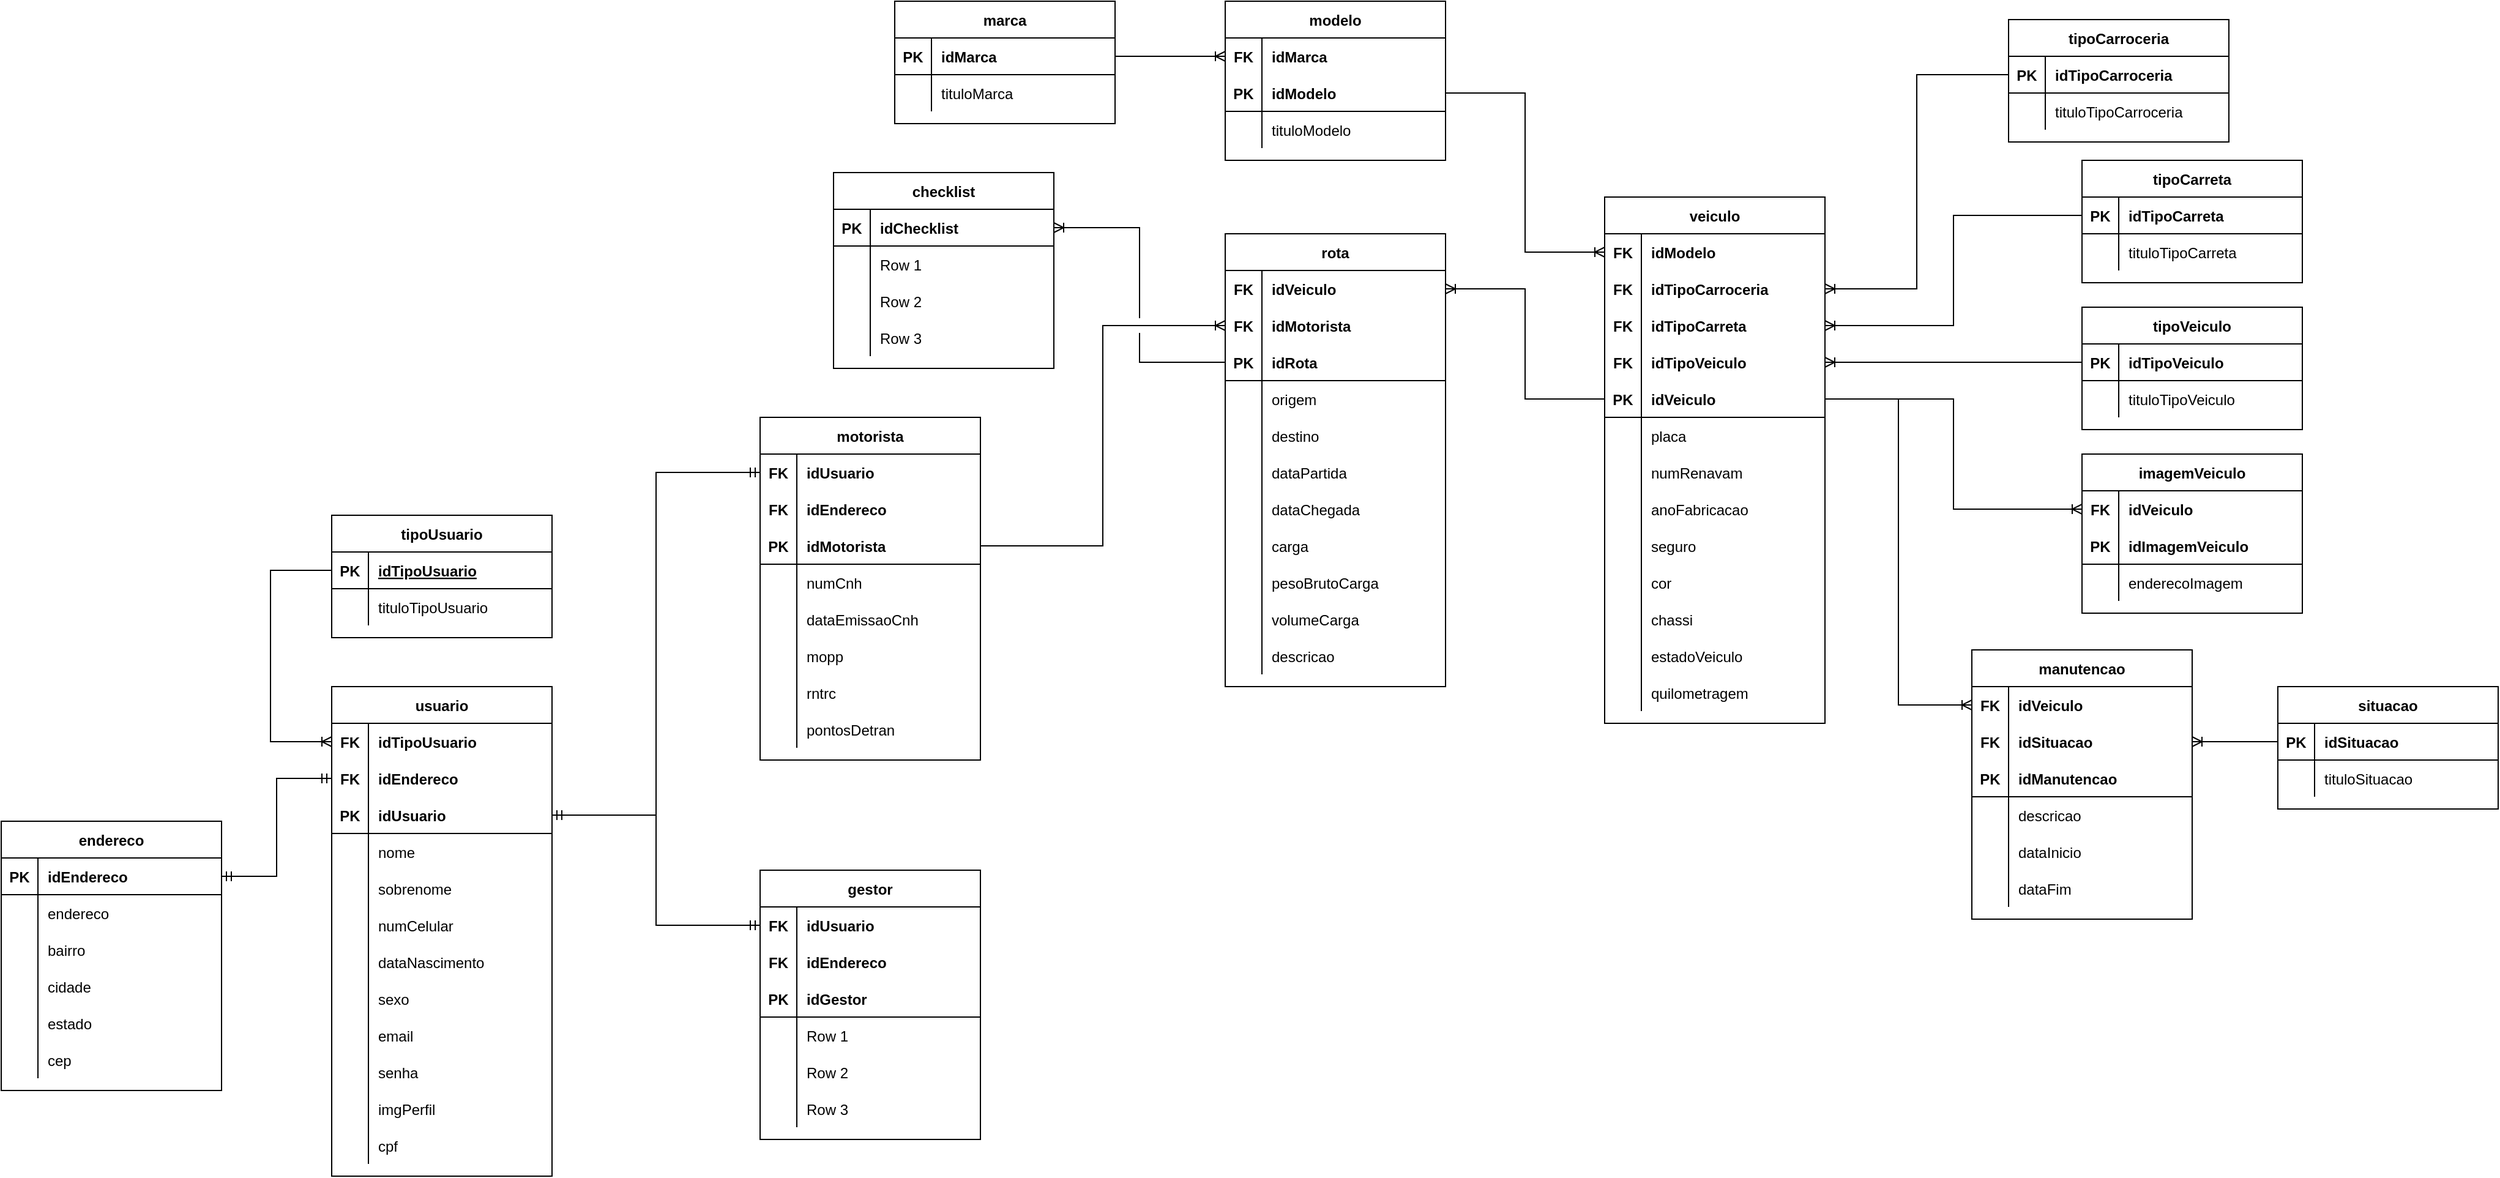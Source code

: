 <mxfile version="17.0.0" type="device" pages="2"><diagram id="1GKJzEx-R1b2Brp_yU0L" name="modelo-logico"><mxGraphModel dx="3730" dy="2327" grid="1" gridSize="10" guides="1" tooltips="1" connect="1" arrows="1" fold="1" page="1" pageScale="1" pageWidth="827" pageHeight="1169" math="0" shadow="0"><root><mxCell id="0"/><mxCell id="1" parent="0"/><mxCell id="cU_Qo0ArDRkJJlJCVyYE-1" value="veiculo" style="shape=table;startSize=30;container=1;collapsible=1;childLayout=tableLayout;fixedRows=1;rowLines=0;fontStyle=1;align=center;resizeLast=1;" vertex="1" parent="1"><mxGeometry x="360" y="-400" width="180" height="430" as="geometry"/></mxCell><mxCell id="KGdaGnfpe22zl6-gpxA--7" value="" style="shape=tableRow;horizontal=0;startSize=0;swimlaneHead=0;swimlaneBody=0;fillColor=none;collapsible=0;dropTarget=0;points=[[0,0.5],[1,0.5]];portConstraint=eastwest;top=0;left=0;right=0;bottom=0;" vertex="1" parent="cU_Qo0ArDRkJJlJCVyYE-1"><mxGeometry y="30" width="180" height="30" as="geometry"/></mxCell><mxCell id="KGdaGnfpe22zl6-gpxA--8" value="FK" style="shape=partialRectangle;connectable=0;fillColor=none;top=0;left=0;bottom=0;right=0;fontStyle=1;overflow=hidden;" vertex="1" parent="KGdaGnfpe22zl6-gpxA--7"><mxGeometry width="30" height="30" as="geometry"><mxRectangle width="30" height="30" as="alternateBounds"/></mxGeometry></mxCell><mxCell id="KGdaGnfpe22zl6-gpxA--9" value="idModelo" style="shape=partialRectangle;connectable=0;fillColor=none;top=0;left=0;bottom=0;right=0;align=left;spacingLeft=6;fontStyle=1;overflow=hidden;" vertex="1" parent="KGdaGnfpe22zl6-gpxA--7"><mxGeometry x="30" width="150" height="30" as="geometry"><mxRectangle width="150" height="30" as="alternateBounds"/></mxGeometry></mxCell><mxCell id="rmTXHxQ-v0osWVu6WS2o-50" value="" style="shape=tableRow;horizontal=0;startSize=0;swimlaneHead=0;swimlaneBody=0;fillColor=none;collapsible=0;dropTarget=0;points=[[0,0.5],[1,0.5]];portConstraint=eastwest;top=0;left=0;right=0;bottom=0;" vertex="1" parent="cU_Qo0ArDRkJJlJCVyYE-1"><mxGeometry y="60" width="180" height="30" as="geometry"/></mxCell><mxCell id="rmTXHxQ-v0osWVu6WS2o-51" value="FK" style="shape=partialRectangle;connectable=0;fillColor=none;top=0;left=0;bottom=0;right=0;fontStyle=1;overflow=hidden;" vertex="1" parent="rmTXHxQ-v0osWVu6WS2o-50"><mxGeometry width="30" height="30" as="geometry"><mxRectangle width="30" height="30" as="alternateBounds"/></mxGeometry></mxCell><mxCell id="rmTXHxQ-v0osWVu6WS2o-52" value="idTipoCarroceria" style="shape=partialRectangle;connectable=0;fillColor=none;top=0;left=0;bottom=0;right=0;align=left;spacingLeft=6;fontStyle=1;overflow=hidden;" vertex="1" parent="rmTXHxQ-v0osWVu6WS2o-50"><mxGeometry x="30" width="150" height="30" as="geometry"><mxRectangle width="150" height="30" as="alternateBounds"/></mxGeometry></mxCell><mxCell id="rmTXHxQ-v0osWVu6WS2o-53" value="" style="shape=tableRow;horizontal=0;startSize=0;swimlaneHead=0;swimlaneBody=0;fillColor=none;collapsible=0;dropTarget=0;points=[[0,0.5],[1,0.5]];portConstraint=eastwest;top=0;left=0;right=0;bottom=0;" vertex="1" parent="cU_Qo0ArDRkJJlJCVyYE-1"><mxGeometry y="90" width="180" height="30" as="geometry"/></mxCell><mxCell id="rmTXHxQ-v0osWVu6WS2o-54" value="FK" style="shape=partialRectangle;connectable=0;fillColor=none;top=0;left=0;bottom=0;right=0;fontStyle=1;overflow=hidden;" vertex="1" parent="rmTXHxQ-v0osWVu6WS2o-53"><mxGeometry width="30" height="30" as="geometry"><mxRectangle width="30" height="30" as="alternateBounds"/></mxGeometry></mxCell><mxCell id="rmTXHxQ-v0osWVu6WS2o-55" value="idTipoCarreta" style="shape=partialRectangle;connectable=0;fillColor=none;top=0;left=0;bottom=0;right=0;align=left;spacingLeft=6;fontStyle=1;overflow=hidden;" vertex="1" parent="rmTXHxQ-v0osWVu6WS2o-53"><mxGeometry x="30" width="150" height="30" as="geometry"><mxRectangle width="150" height="30" as="alternateBounds"/></mxGeometry></mxCell><mxCell id="rmTXHxQ-v0osWVu6WS2o-56" value="" style="shape=tableRow;horizontal=0;startSize=0;swimlaneHead=0;swimlaneBody=0;fillColor=none;collapsible=0;dropTarget=0;points=[[0,0.5],[1,0.5]];portConstraint=eastwest;top=0;left=0;right=0;bottom=0;" vertex="1" parent="cU_Qo0ArDRkJJlJCVyYE-1"><mxGeometry y="120" width="180" height="30" as="geometry"/></mxCell><mxCell id="rmTXHxQ-v0osWVu6WS2o-57" value="FK" style="shape=partialRectangle;connectable=0;fillColor=none;top=0;left=0;bottom=0;right=0;fontStyle=1;overflow=hidden;" vertex="1" parent="rmTXHxQ-v0osWVu6WS2o-56"><mxGeometry width="30" height="30" as="geometry"><mxRectangle width="30" height="30" as="alternateBounds"/></mxGeometry></mxCell><mxCell id="rmTXHxQ-v0osWVu6WS2o-58" value="idTipoVeiculo" style="shape=partialRectangle;connectable=0;fillColor=none;top=0;left=0;bottom=0;right=0;align=left;spacingLeft=6;fontStyle=1;overflow=hidden;" vertex="1" parent="rmTXHxQ-v0osWVu6WS2o-56"><mxGeometry x="30" width="150" height="30" as="geometry"><mxRectangle width="150" height="30" as="alternateBounds"/></mxGeometry></mxCell><mxCell id="cU_Qo0ArDRkJJlJCVyYE-2" value="" style="shape=tableRow;horizontal=0;startSize=0;swimlaneHead=0;swimlaneBody=0;fillColor=none;collapsible=0;dropTarget=0;points=[[0,0.5],[1,0.5]];portConstraint=eastwest;top=0;left=0;right=0;bottom=1;" vertex="1" parent="cU_Qo0ArDRkJJlJCVyYE-1"><mxGeometry y="150" width="180" height="30" as="geometry"/></mxCell><mxCell id="cU_Qo0ArDRkJJlJCVyYE-3" value="PK" style="shape=partialRectangle;connectable=0;fillColor=none;top=0;left=0;bottom=0;right=0;fontStyle=1;overflow=hidden;" vertex="1" parent="cU_Qo0ArDRkJJlJCVyYE-2"><mxGeometry width="30" height="30" as="geometry"><mxRectangle width="30" height="30" as="alternateBounds"/></mxGeometry></mxCell><mxCell id="cU_Qo0ArDRkJJlJCVyYE-4" value="idVeiculo" style="shape=partialRectangle;connectable=0;fillColor=none;top=0;left=0;bottom=0;right=0;align=left;spacingLeft=6;fontStyle=1;overflow=hidden;" vertex="1" parent="cU_Qo0ArDRkJJlJCVyYE-2"><mxGeometry x="30" width="150" height="30" as="geometry"><mxRectangle width="150" height="30" as="alternateBounds"/></mxGeometry></mxCell><mxCell id="cU_Qo0ArDRkJJlJCVyYE-11" value="" style="shape=tableRow;horizontal=0;startSize=0;swimlaneHead=0;swimlaneBody=0;fillColor=none;collapsible=0;dropTarget=0;points=[[0,0.5],[1,0.5]];portConstraint=eastwest;top=0;left=0;right=0;bottom=0;" vertex="1" parent="cU_Qo0ArDRkJJlJCVyYE-1"><mxGeometry y="180" width="180" height="30" as="geometry"/></mxCell><mxCell id="cU_Qo0ArDRkJJlJCVyYE-12" value="" style="shape=partialRectangle;connectable=0;fillColor=none;top=0;left=0;bottom=0;right=0;editable=1;overflow=hidden;" vertex="1" parent="cU_Qo0ArDRkJJlJCVyYE-11"><mxGeometry width="30" height="30" as="geometry"><mxRectangle width="30" height="30" as="alternateBounds"/></mxGeometry></mxCell><mxCell id="cU_Qo0ArDRkJJlJCVyYE-13" value="placa" style="shape=partialRectangle;connectable=0;fillColor=none;top=0;left=0;bottom=0;right=0;align=left;spacingLeft=6;overflow=hidden;" vertex="1" parent="cU_Qo0ArDRkJJlJCVyYE-11"><mxGeometry x="30" width="150" height="30" as="geometry"><mxRectangle width="150" height="30" as="alternateBounds"/></mxGeometry></mxCell><mxCell id="rmTXHxQ-v0osWVu6WS2o-35" value="" style="shape=tableRow;horizontal=0;startSize=0;swimlaneHead=0;swimlaneBody=0;fillColor=none;collapsible=0;dropTarget=0;points=[[0,0.5],[1,0.5]];portConstraint=eastwest;top=0;left=0;right=0;bottom=0;" vertex="1" parent="cU_Qo0ArDRkJJlJCVyYE-1"><mxGeometry y="210" width="180" height="30" as="geometry"/></mxCell><mxCell id="rmTXHxQ-v0osWVu6WS2o-36" value="" style="shape=partialRectangle;connectable=0;fillColor=none;top=0;left=0;bottom=0;right=0;editable=1;overflow=hidden;" vertex="1" parent="rmTXHxQ-v0osWVu6WS2o-35"><mxGeometry width="30" height="30" as="geometry"><mxRectangle width="30" height="30" as="alternateBounds"/></mxGeometry></mxCell><mxCell id="rmTXHxQ-v0osWVu6WS2o-37" value="numRenavam" style="shape=partialRectangle;connectable=0;fillColor=none;top=0;left=0;bottom=0;right=0;align=left;spacingLeft=6;overflow=hidden;" vertex="1" parent="rmTXHxQ-v0osWVu6WS2o-35"><mxGeometry x="30" width="150" height="30" as="geometry"><mxRectangle width="150" height="30" as="alternateBounds"/></mxGeometry></mxCell><mxCell id="rmTXHxQ-v0osWVu6WS2o-38" value="" style="shape=tableRow;horizontal=0;startSize=0;swimlaneHead=0;swimlaneBody=0;fillColor=none;collapsible=0;dropTarget=0;points=[[0,0.5],[1,0.5]];portConstraint=eastwest;top=0;left=0;right=0;bottom=0;" vertex="1" parent="cU_Qo0ArDRkJJlJCVyYE-1"><mxGeometry y="240" width="180" height="30" as="geometry"/></mxCell><mxCell id="rmTXHxQ-v0osWVu6WS2o-39" value="" style="shape=partialRectangle;connectable=0;fillColor=none;top=0;left=0;bottom=0;right=0;editable=1;overflow=hidden;" vertex="1" parent="rmTXHxQ-v0osWVu6WS2o-38"><mxGeometry width="30" height="30" as="geometry"><mxRectangle width="30" height="30" as="alternateBounds"/></mxGeometry></mxCell><mxCell id="rmTXHxQ-v0osWVu6WS2o-40" value="anoFabricacao" style="shape=partialRectangle;connectable=0;fillColor=none;top=0;left=0;bottom=0;right=0;align=left;spacingLeft=6;overflow=hidden;" vertex="1" parent="rmTXHxQ-v0osWVu6WS2o-38"><mxGeometry x="30" width="150" height="30" as="geometry"><mxRectangle width="150" height="30" as="alternateBounds"/></mxGeometry></mxCell><mxCell id="rmTXHxQ-v0osWVu6WS2o-41" value="" style="shape=tableRow;horizontal=0;startSize=0;swimlaneHead=0;swimlaneBody=0;fillColor=none;collapsible=0;dropTarget=0;points=[[0,0.5],[1,0.5]];portConstraint=eastwest;top=0;left=0;right=0;bottom=0;" vertex="1" parent="cU_Qo0ArDRkJJlJCVyYE-1"><mxGeometry y="270" width="180" height="30" as="geometry"/></mxCell><mxCell id="rmTXHxQ-v0osWVu6WS2o-42" value="" style="shape=partialRectangle;connectable=0;fillColor=none;top=0;left=0;bottom=0;right=0;editable=1;overflow=hidden;" vertex="1" parent="rmTXHxQ-v0osWVu6WS2o-41"><mxGeometry width="30" height="30" as="geometry"><mxRectangle width="30" height="30" as="alternateBounds"/></mxGeometry></mxCell><mxCell id="rmTXHxQ-v0osWVu6WS2o-43" value="seguro" style="shape=partialRectangle;connectable=0;fillColor=none;top=0;left=0;bottom=0;right=0;align=left;spacingLeft=6;overflow=hidden;" vertex="1" parent="rmTXHxQ-v0osWVu6WS2o-41"><mxGeometry x="30" width="150" height="30" as="geometry"><mxRectangle width="150" height="30" as="alternateBounds"/></mxGeometry></mxCell><mxCell id="rmTXHxQ-v0osWVu6WS2o-44" value="" style="shape=tableRow;horizontal=0;startSize=0;swimlaneHead=0;swimlaneBody=0;fillColor=none;collapsible=0;dropTarget=0;points=[[0,0.5],[1,0.5]];portConstraint=eastwest;top=0;left=0;right=0;bottom=0;" vertex="1" parent="cU_Qo0ArDRkJJlJCVyYE-1"><mxGeometry y="300" width="180" height="30" as="geometry"/></mxCell><mxCell id="rmTXHxQ-v0osWVu6WS2o-45" value="" style="shape=partialRectangle;connectable=0;fillColor=none;top=0;left=0;bottom=0;right=0;editable=1;overflow=hidden;" vertex="1" parent="rmTXHxQ-v0osWVu6WS2o-44"><mxGeometry width="30" height="30" as="geometry"><mxRectangle width="30" height="30" as="alternateBounds"/></mxGeometry></mxCell><mxCell id="rmTXHxQ-v0osWVu6WS2o-46" value="cor" style="shape=partialRectangle;connectable=0;fillColor=none;top=0;left=0;bottom=0;right=0;align=left;spacingLeft=6;overflow=hidden;" vertex="1" parent="rmTXHxQ-v0osWVu6WS2o-44"><mxGeometry x="30" width="150" height="30" as="geometry"><mxRectangle width="150" height="30" as="alternateBounds"/></mxGeometry></mxCell><mxCell id="rmTXHxQ-v0osWVu6WS2o-47" value="" style="shape=tableRow;horizontal=0;startSize=0;swimlaneHead=0;swimlaneBody=0;fillColor=none;collapsible=0;dropTarget=0;points=[[0,0.5],[1,0.5]];portConstraint=eastwest;top=0;left=0;right=0;bottom=0;" vertex="1" parent="cU_Qo0ArDRkJJlJCVyYE-1"><mxGeometry y="330" width="180" height="30" as="geometry"/></mxCell><mxCell id="rmTXHxQ-v0osWVu6WS2o-48" value="" style="shape=partialRectangle;connectable=0;fillColor=none;top=0;left=0;bottom=0;right=0;editable=1;overflow=hidden;" vertex="1" parent="rmTXHxQ-v0osWVu6WS2o-47"><mxGeometry width="30" height="30" as="geometry"><mxRectangle width="30" height="30" as="alternateBounds"/></mxGeometry></mxCell><mxCell id="rmTXHxQ-v0osWVu6WS2o-49" value="chassi" style="shape=partialRectangle;connectable=0;fillColor=none;top=0;left=0;bottom=0;right=0;align=left;spacingLeft=6;overflow=hidden;" vertex="1" parent="rmTXHxQ-v0osWVu6WS2o-47"><mxGeometry x="30" width="150" height="30" as="geometry"><mxRectangle width="150" height="30" as="alternateBounds"/></mxGeometry></mxCell><mxCell id="HEuEz6NUkV56jWTletLe-1" value="" style="shape=tableRow;horizontal=0;startSize=0;swimlaneHead=0;swimlaneBody=0;fillColor=none;collapsible=0;dropTarget=0;points=[[0,0.5],[1,0.5]];portConstraint=eastwest;top=0;left=0;right=0;bottom=0;" vertex="1" parent="cU_Qo0ArDRkJJlJCVyYE-1"><mxGeometry y="360" width="180" height="30" as="geometry"/></mxCell><mxCell id="HEuEz6NUkV56jWTletLe-2" value="" style="shape=partialRectangle;connectable=0;fillColor=none;top=0;left=0;bottom=0;right=0;editable=1;overflow=hidden;" vertex="1" parent="HEuEz6NUkV56jWTletLe-1"><mxGeometry width="30" height="30" as="geometry"><mxRectangle width="30" height="30" as="alternateBounds"/></mxGeometry></mxCell><mxCell id="HEuEz6NUkV56jWTletLe-3" value="estadoVeiculo" style="shape=partialRectangle;connectable=0;fillColor=none;top=0;left=0;bottom=0;right=0;align=left;spacingLeft=6;overflow=hidden;" vertex="1" parent="HEuEz6NUkV56jWTletLe-1"><mxGeometry x="30" width="150" height="30" as="geometry"><mxRectangle width="150" height="30" as="alternateBounds"/></mxGeometry></mxCell><mxCell id="SOmVgs3SFXNFuTZbtKd7-4" value="" style="shape=tableRow;horizontal=0;startSize=0;swimlaneHead=0;swimlaneBody=0;fillColor=none;collapsible=0;dropTarget=0;points=[[0,0.5],[1,0.5]];portConstraint=eastwest;top=0;left=0;right=0;bottom=0;" vertex="1" parent="cU_Qo0ArDRkJJlJCVyYE-1"><mxGeometry y="390" width="180" height="30" as="geometry"/></mxCell><mxCell id="SOmVgs3SFXNFuTZbtKd7-5" value="" style="shape=partialRectangle;connectable=0;fillColor=none;top=0;left=0;bottom=0;right=0;editable=1;overflow=hidden;" vertex="1" parent="SOmVgs3SFXNFuTZbtKd7-4"><mxGeometry width="30" height="30" as="geometry"><mxRectangle width="30" height="30" as="alternateBounds"/></mxGeometry></mxCell><mxCell id="SOmVgs3SFXNFuTZbtKd7-6" value="quilometragem" style="shape=partialRectangle;connectable=0;fillColor=none;top=0;left=0;bottom=0;right=0;align=left;spacingLeft=6;overflow=hidden;" vertex="1" parent="SOmVgs3SFXNFuTZbtKd7-4"><mxGeometry x="30" width="150" height="30" as="geometry"><mxRectangle width="150" height="30" as="alternateBounds"/></mxGeometry></mxCell><mxCell id="cU_Qo0ArDRkJJlJCVyYE-14" value="tipoUsuario" style="shape=table;startSize=30;container=1;collapsible=1;childLayout=tableLayout;fixedRows=1;rowLines=0;fontStyle=1;align=center;resizeLast=1;" vertex="1" parent="1"><mxGeometry x="-680" y="-140" width="180" height="100" as="geometry"/></mxCell><mxCell id="cU_Qo0ArDRkJJlJCVyYE-15" value="" style="shape=tableRow;horizontal=0;startSize=0;swimlaneHead=0;swimlaneBody=0;fillColor=none;collapsible=0;dropTarget=0;points=[[0,0.5],[1,0.5]];portConstraint=eastwest;top=0;left=0;right=0;bottom=1;" vertex="1" parent="cU_Qo0ArDRkJJlJCVyYE-14"><mxGeometry y="30" width="180" height="30" as="geometry"/></mxCell><mxCell id="cU_Qo0ArDRkJJlJCVyYE-16" value="PK" style="shape=partialRectangle;connectable=0;fillColor=none;top=0;left=0;bottom=0;right=0;fontStyle=1;overflow=hidden;" vertex="1" parent="cU_Qo0ArDRkJJlJCVyYE-15"><mxGeometry width="30" height="30" as="geometry"><mxRectangle width="30" height="30" as="alternateBounds"/></mxGeometry></mxCell><mxCell id="cU_Qo0ArDRkJJlJCVyYE-17" value="idTipoUsuario" style="shape=partialRectangle;connectable=0;fillColor=none;top=0;left=0;bottom=0;right=0;align=left;spacingLeft=6;fontStyle=5;overflow=hidden;" vertex="1" parent="cU_Qo0ArDRkJJlJCVyYE-15"><mxGeometry x="30" width="150" height="30" as="geometry"><mxRectangle width="150" height="30" as="alternateBounds"/></mxGeometry></mxCell><mxCell id="cU_Qo0ArDRkJJlJCVyYE-18" value="" style="shape=tableRow;horizontal=0;startSize=0;swimlaneHead=0;swimlaneBody=0;fillColor=none;collapsible=0;dropTarget=0;points=[[0,0.5],[1,0.5]];portConstraint=eastwest;top=0;left=0;right=0;bottom=0;" vertex="1" parent="cU_Qo0ArDRkJJlJCVyYE-14"><mxGeometry y="60" width="180" height="30" as="geometry"/></mxCell><mxCell id="cU_Qo0ArDRkJJlJCVyYE-19" value="" style="shape=partialRectangle;connectable=0;fillColor=none;top=0;left=0;bottom=0;right=0;editable=1;overflow=hidden;" vertex="1" parent="cU_Qo0ArDRkJJlJCVyYE-18"><mxGeometry width="30" height="30" as="geometry"><mxRectangle width="30" height="30" as="alternateBounds"/></mxGeometry></mxCell><mxCell id="cU_Qo0ArDRkJJlJCVyYE-20" value="tituloTipoUsuario" style="shape=partialRectangle;connectable=0;fillColor=none;top=0;left=0;bottom=0;right=0;align=left;spacingLeft=6;overflow=hidden;" vertex="1" parent="cU_Qo0ArDRkJJlJCVyYE-18"><mxGeometry x="30" width="150" height="30" as="geometry"><mxRectangle width="150" height="30" as="alternateBounds"/></mxGeometry></mxCell><mxCell id="cU_Qo0ArDRkJJlJCVyYE-40" value="motorista" style="shape=table;startSize=30;container=1;collapsible=1;childLayout=tableLayout;fixedRows=1;rowLines=0;fontStyle=1;align=center;resizeLast=1;" vertex="1" parent="1"><mxGeometry x="-330" y="-220" width="180" height="280" as="geometry"/></mxCell><mxCell id="UNGtlIFPFoH0tZq8d7-p-1" value="" style="shape=tableRow;horizontal=0;startSize=0;swimlaneHead=0;swimlaneBody=0;fillColor=none;collapsible=0;dropTarget=0;points=[[0,0.5],[1,0.5]];portConstraint=eastwest;top=0;left=0;right=0;bottom=0;" vertex="1" parent="cU_Qo0ArDRkJJlJCVyYE-40"><mxGeometry y="30" width="180" height="30" as="geometry"/></mxCell><mxCell id="UNGtlIFPFoH0tZq8d7-p-2" value="FK" style="shape=partialRectangle;connectable=0;fillColor=none;top=0;left=0;bottom=0;right=0;fontStyle=1;overflow=hidden;" vertex="1" parent="UNGtlIFPFoH0tZq8d7-p-1"><mxGeometry width="30" height="30" as="geometry"><mxRectangle width="30" height="30" as="alternateBounds"/></mxGeometry></mxCell><mxCell id="UNGtlIFPFoH0tZq8d7-p-3" value="idUsuario" style="shape=partialRectangle;connectable=0;fillColor=none;top=0;left=0;bottom=0;right=0;align=left;spacingLeft=6;fontStyle=1;overflow=hidden;" vertex="1" parent="UNGtlIFPFoH0tZq8d7-p-1"><mxGeometry x="30" width="150" height="30" as="geometry"><mxRectangle width="150" height="30" as="alternateBounds"/></mxGeometry></mxCell><mxCell id="rmTXHxQ-v0osWVu6WS2o-29" value="" style="shape=tableRow;horizontal=0;startSize=0;swimlaneHead=0;swimlaneBody=0;fillColor=none;collapsible=0;dropTarget=0;points=[[0,0.5],[1,0.5]];portConstraint=eastwest;top=0;left=0;right=0;bottom=0;" vertex="1" parent="cU_Qo0ArDRkJJlJCVyYE-40"><mxGeometry y="60" width="180" height="30" as="geometry"/></mxCell><mxCell id="rmTXHxQ-v0osWVu6WS2o-30" value="FK" style="shape=partialRectangle;connectable=0;fillColor=none;top=0;left=0;bottom=0;right=0;fontStyle=1;overflow=hidden;" vertex="1" parent="rmTXHxQ-v0osWVu6WS2o-29"><mxGeometry width="30" height="30" as="geometry"><mxRectangle width="30" height="30" as="alternateBounds"/></mxGeometry></mxCell><mxCell id="rmTXHxQ-v0osWVu6WS2o-31" value="idEndereco" style="shape=partialRectangle;connectable=0;fillColor=none;top=0;left=0;bottom=0;right=0;align=left;spacingLeft=6;fontStyle=1;overflow=hidden;" vertex="1" parent="rmTXHxQ-v0osWVu6WS2o-29"><mxGeometry x="30" width="150" height="30" as="geometry"><mxRectangle width="150" height="30" as="alternateBounds"/></mxGeometry></mxCell><mxCell id="cU_Qo0ArDRkJJlJCVyYE-41" value="" style="shape=tableRow;horizontal=0;startSize=0;swimlaneHead=0;swimlaneBody=0;fillColor=none;collapsible=0;dropTarget=0;points=[[0,0.5],[1,0.5]];portConstraint=eastwest;top=0;left=0;right=0;bottom=1;" vertex="1" parent="cU_Qo0ArDRkJJlJCVyYE-40"><mxGeometry y="90" width="180" height="30" as="geometry"/></mxCell><mxCell id="cU_Qo0ArDRkJJlJCVyYE-42" value="PK" style="shape=partialRectangle;connectable=0;fillColor=none;top=0;left=0;bottom=0;right=0;fontStyle=1;overflow=hidden;" vertex="1" parent="cU_Qo0ArDRkJJlJCVyYE-41"><mxGeometry width="30" height="30" as="geometry"><mxRectangle width="30" height="30" as="alternateBounds"/></mxGeometry></mxCell><mxCell id="cU_Qo0ArDRkJJlJCVyYE-43" value="idMotorista" style="shape=partialRectangle;connectable=0;fillColor=none;top=0;left=0;bottom=0;right=0;align=left;spacingLeft=6;fontStyle=1;overflow=hidden;" vertex="1" parent="cU_Qo0ArDRkJJlJCVyYE-41"><mxGeometry x="30" width="150" height="30" as="geometry"><mxRectangle width="150" height="30" as="alternateBounds"/></mxGeometry></mxCell><mxCell id="cU_Qo0ArDRkJJlJCVyYE-47" value="" style="shape=tableRow;horizontal=0;startSize=0;swimlaneHead=0;swimlaneBody=0;fillColor=none;collapsible=0;dropTarget=0;points=[[0,0.5],[1,0.5]];portConstraint=eastwest;top=0;left=0;right=0;bottom=0;" vertex="1" parent="cU_Qo0ArDRkJJlJCVyYE-40"><mxGeometry y="120" width="180" height="30" as="geometry"/></mxCell><mxCell id="cU_Qo0ArDRkJJlJCVyYE-48" value="" style="shape=partialRectangle;connectable=0;fillColor=none;top=0;left=0;bottom=0;right=0;editable=1;overflow=hidden;" vertex="1" parent="cU_Qo0ArDRkJJlJCVyYE-47"><mxGeometry width="30" height="30" as="geometry"><mxRectangle width="30" height="30" as="alternateBounds"/></mxGeometry></mxCell><mxCell id="cU_Qo0ArDRkJJlJCVyYE-49" value="numCnh" style="shape=partialRectangle;connectable=0;fillColor=none;top=0;left=0;bottom=0;right=0;align=left;spacingLeft=6;overflow=hidden;" vertex="1" parent="cU_Qo0ArDRkJJlJCVyYE-47"><mxGeometry x="30" width="150" height="30" as="geometry"><mxRectangle width="150" height="30" as="alternateBounds"/></mxGeometry></mxCell><mxCell id="cU_Qo0ArDRkJJlJCVyYE-50" value="" style="shape=tableRow;horizontal=0;startSize=0;swimlaneHead=0;swimlaneBody=0;fillColor=none;collapsible=0;dropTarget=0;points=[[0,0.5],[1,0.5]];portConstraint=eastwest;top=0;left=0;right=0;bottom=0;" vertex="1" parent="cU_Qo0ArDRkJJlJCVyYE-40"><mxGeometry y="150" width="180" height="30" as="geometry"/></mxCell><mxCell id="cU_Qo0ArDRkJJlJCVyYE-51" value="" style="shape=partialRectangle;connectable=0;fillColor=none;top=0;left=0;bottom=0;right=0;editable=1;overflow=hidden;" vertex="1" parent="cU_Qo0ArDRkJJlJCVyYE-50"><mxGeometry width="30" height="30" as="geometry"><mxRectangle width="30" height="30" as="alternateBounds"/></mxGeometry></mxCell><mxCell id="cU_Qo0ArDRkJJlJCVyYE-52" value="dataEmissaoCnh" style="shape=partialRectangle;connectable=0;fillColor=none;top=0;left=0;bottom=0;right=0;align=left;spacingLeft=6;overflow=hidden;" vertex="1" parent="cU_Qo0ArDRkJJlJCVyYE-50"><mxGeometry x="30" width="150" height="30" as="geometry"><mxRectangle width="150" height="30" as="alternateBounds"/></mxGeometry></mxCell><mxCell id="UNGtlIFPFoH0tZq8d7-p-13" value="" style="shape=tableRow;horizontal=0;startSize=0;swimlaneHead=0;swimlaneBody=0;fillColor=none;collapsible=0;dropTarget=0;points=[[0,0.5],[1,0.5]];portConstraint=eastwest;top=0;left=0;right=0;bottom=0;" vertex="1" parent="cU_Qo0ArDRkJJlJCVyYE-40"><mxGeometry y="180" width="180" height="30" as="geometry"/></mxCell><mxCell id="UNGtlIFPFoH0tZq8d7-p-14" value="" style="shape=partialRectangle;connectable=0;fillColor=none;top=0;left=0;bottom=0;right=0;editable=1;overflow=hidden;" vertex="1" parent="UNGtlIFPFoH0tZq8d7-p-13"><mxGeometry width="30" height="30" as="geometry"><mxRectangle width="30" height="30" as="alternateBounds"/></mxGeometry></mxCell><mxCell id="UNGtlIFPFoH0tZq8d7-p-15" value="mopp" style="shape=partialRectangle;connectable=0;fillColor=none;top=0;left=0;bottom=0;right=0;align=left;spacingLeft=6;overflow=hidden;" vertex="1" parent="UNGtlIFPFoH0tZq8d7-p-13"><mxGeometry x="30" width="150" height="30" as="geometry"><mxRectangle width="150" height="30" as="alternateBounds"/></mxGeometry></mxCell><mxCell id="viOGtfBpCuzyzNtDY_bK-16" value="" style="shape=tableRow;horizontal=0;startSize=0;swimlaneHead=0;swimlaneBody=0;fillColor=none;collapsible=0;dropTarget=0;points=[[0,0.5],[1,0.5]];portConstraint=eastwest;top=0;left=0;right=0;bottom=0;" vertex="1" parent="cU_Qo0ArDRkJJlJCVyYE-40"><mxGeometry y="210" width="180" height="30" as="geometry"/></mxCell><mxCell id="viOGtfBpCuzyzNtDY_bK-17" value="" style="shape=partialRectangle;connectable=0;fillColor=none;top=0;left=0;bottom=0;right=0;editable=1;overflow=hidden;" vertex="1" parent="viOGtfBpCuzyzNtDY_bK-16"><mxGeometry width="30" height="30" as="geometry"><mxRectangle width="30" height="30" as="alternateBounds"/></mxGeometry></mxCell><mxCell id="viOGtfBpCuzyzNtDY_bK-18" value="rntrc" style="shape=partialRectangle;connectable=0;fillColor=none;top=0;left=0;bottom=0;right=0;align=left;spacingLeft=6;overflow=hidden;" vertex="1" parent="viOGtfBpCuzyzNtDY_bK-16"><mxGeometry x="30" width="150" height="30" as="geometry"><mxRectangle width="150" height="30" as="alternateBounds"/></mxGeometry></mxCell><mxCell id="SOmVgs3SFXNFuTZbtKd7-1" value="" style="shape=tableRow;horizontal=0;startSize=0;swimlaneHead=0;swimlaneBody=0;fillColor=none;collapsible=0;dropTarget=0;points=[[0,0.5],[1,0.5]];portConstraint=eastwest;top=0;left=0;right=0;bottom=0;" vertex="1" parent="cU_Qo0ArDRkJJlJCVyYE-40"><mxGeometry y="240" width="180" height="30" as="geometry"/></mxCell><mxCell id="SOmVgs3SFXNFuTZbtKd7-2" value="" style="shape=partialRectangle;connectable=0;fillColor=none;top=0;left=0;bottom=0;right=0;editable=1;overflow=hidden;" vertex="1" parent="SOmVgs3SFXNFuTZbtKd7-1"><mxGeometry width="30" height="30" as="geometry"><mxRectangle width="30" height="30" as="alternateBounds"/></mxGeometry></mxCell><mxCell id="SOmVgs3SFXNFuTZbtKd7-3" value="pontosDetran" style="shape=partialRectangle;connectable=0;fillColor=none;top=0;left=0;bottom=0;right=0;align=left;spacingLeft=6;overflow=hidden;" vertex="1" parent="SOmVgs3SFXNFuTZbtKd7-1"><mxGeometry x="30" width="150" height="30" as="geometry"><mxRectangle width="150" height="30" as="alternateBounds"/></mxGeometry></mxCell><mxCell id="cU_Qo0ArDRkJJlJCVyYE-53" value="gestor" style="shape=table;startSize=30;container=1;collapsible=1;childLayout=tableLayout;fixedRows=1;rowLines=0;fontStyle=1;align=center;resizeLast=1;" vertex="1" parent="1"><mxGeometry x="-330" y="150" width="180" height="220" as="geometry"/></mxCell><mxCell id="UNGtlIFPFoH0tZq8d7-p-4" value="" style="shape=tableRow;horizontal=0;startSize=0;swimlaneHead=0;swimlaneBody=0;fillColor=none;collapsible=0;dropTarget=0;points=[[0,0.5],[1,0.5]];portConstraint=eastwest;top=0;left=0;right=0;bottom=0;" vertex="1" parent="cU_Qo0ArDRkJJlJCVyYE-53"><mxGeometry y="30" width="180" height="30" as="geometry"/></mxCell><mxCell id="UNGtlIFPFoH0tZq8d7-p-5" value="FK" style="shape=partialRectangle;connectable=0;fillColor=none;top=0;left=0;bottom=0;right=0;fontStyle=1;overflow=hidden;" vertex="1" parent="UNGtlIFPFoH0tZq8d7-p-4"><mxGeometry width="30" height="30" as="geometry"><mxRectangle width="30" height="30" as="alternateBounds"/></mxGeometry></mxCell><mxCell id="UNGtlIFPFoH0tZq8d7-p-6" value="idUsuario" style="shape=partialRectangle;connectable=0;fillColor=none;top=0;left=0;bottom=0;right=0;align=left;spacingLeft=6;fontStyle=1;overflow=hidden;" vertex="1" parent="UNGtlIFPFoH0tZq8d7-p-4"><mxGeometry x="30" width="150" height="30" as="geometry"><mxRectangle width="150" height="30" as="alternateBounds"/></mxGeometry></mxCell><mxCell id="Qoaoc6zvbX-Vml9NuuwF-38" value="" style="shape=tableRow;horizontal=0;startSize=0;swimlaneHead=0;swimlaneBody=0;fillColor=none;collapsible=0;dropTarget=0;points=[[0,0.5],[1,0.5]];portConstraint=eastwest;top=0;left=0;right=0;bottom=0;" vertex="1" parent="cU_Qo0ArDRkJJlJCVyYE-53"><mxGeometry y="60" width="180" height="30" as="geometry"/></mxCell><mxCell id="Qoaoc6zvbX-Vml9NuuwF-39" value="FK" style="shape=partialRectangle;connectable=0;fillColor=none;top=0;left=0;bottom=0;right=0;fontStyle=1;overflow=hidden;" vertex="1" parent="Qoaoc6zvbX-Vml9NuuwF-38"><mxGeometry width="30" height="30" as="geometry"><mxRectangle width="30" height="30" as="alternateBounds"/></mxGeometry></mxCell><mxCell id="Qoaoc6zvbX-Vml9NuuwF-40" value="idEndereco" style="shape=partialRectangle;connectable=0;fillColor=none;top=0;left=0;bottom=0;right=0;align=left;spacingLeft=6;fontStyle=1;overflow=hidden;" vertex="1" parent="Qoaoc6zvbX-Vml9NuuwF-38"><mxGeometry x="30" width="150" height="30" as="geometry"><mxRectangle width="150" height="30" as="alternateBounds"/></mxGeometry></mxCell><mxCell id="cU_Qo0ArDRkJJlJCVyYE-54" value="" style="shape=tableRow;horizontal=0;startSize=0;swimlaneHead=0;swimlaneBody=0;fillColor=none;collapsible=0;dropTarget=0;points=[[0,0.5],[1,0.5]];portConstraint=eastwest;top=0;left=0;right=0;bottom=1;" vertex="1" parent="cU_Qo0ArDRkJJlJCVyYE-53"><mxGeometry y="90" width="180" height="30" as="geometry"/></mxCell><mxCell id="cU_Qo0ArDRkJJlJCVyYE-55" value="PK" style="shape=partialRectangle;connectable=0;fillColor=none;top=0;left=0;bottom=0;right=0;fontStyle=1;overflow=hidden;" vertex="1" parent="cU_Qo0ArDRkJJlJCVyYE-54"><mxGeometry width="30" height="30" as="geometry"><mxRectangle width="30" height="30" as="alternateBounds"/></mxGeometry></mxCell><mxCell id="cU_Qo0ArDRkJJlJCVyYE-56" value="idGestor" style="shape=partialRectangle;connectable=0;fillColor=none;top=0;left=0;bottom=0;right=0;align=left;spacingLeft=6;fontStyle=1;overflow=hidden;" vertex="1" parent="cU_Qo0ArDRkJJlJCVyYE-54"><mxGeometry x="30" width="150" height="30" as="geometry"><mxRectangle width="150" height="30" as="alternateBounds"/></mxGeometry></mxCell><mxCell id="cU_Qo0ArDRkJJlJCVyYE-57" value="" style="shape=tableRow;horizontal=0;startSize=0;swimlaneHead=0;swimlaneBody=0;fillColor=none;collapsible=0;dropTarget=0;points=[[0,0.5],[1,0.5]];portConstraint=eastwest;top=0;left=0;right=0;bottom=0;" vertex="1" parent="cU_Qo0ArDRkJJlJCVyYE-53"><mxGeometry y="120" width="180" height="30" as="geometry"/></mxCell><mxCell id="cU_Qo0ArDRkJJlJCVyYE-58" value="" style="shape=partialRectangle;connectable=0;fillColor=none;top=0;left=0;bottom=0;right=0;editable=1;overflow=hidden;" vertex="1" parent="cU_Qo0ArDRkJJlJCVyYE-57"><mxGeometry width="30" height="30" as="geometry"><mxRectangle width="30" height="30" as="alternateBounds"/></mxGeometry></mxCell><mxCell id="cU_Qo0ArDRkJJlJCVyYE-59" value="Row 1" style="shape=partialRectangle;connectable=0;fillColor=none;top=0;left=0;bottom=0;right=0;align=left;spacingLeft=6;overflow=hidden;" vertex="1" parent="cU_Qo0ArDRkJJlJCVyYE-57"><mxGeometry x="30" width="150" height="30" as="geometry"><mxRectangle width="150" height="30" as="alternateBounds"/></mxGeometry></mxCell><mxCell id="cU_Qo0ArDRkJJlJCVyYE-60" value="" style="shape=tableRow;horizontal=0;startSize=0;swimlaneHead=0;swimlaneBody=0;fillColor=none;collapsible=0;dropTarget=0;points=[[0,0.5],[1,0.5]];portConstraint=eastwest;top=0;left=0;right=0;bottom=0;" vertex="1" parent="cU_Qo0ArDRkJJlJCVyYE-53"><mxGeometry y="150" width="180" height="30" as="geometry"/></mxCell><mxCell id="cU_Qo0ArDRkJJlJCVyYE-61" value="" style="shape=partialRectangle;connectable=0;fillColor=none;top=0;left=0;bottom=0;right=0;editable=1;overflow=hidden;" vertex="1" parent="cU_Qo0ArDRkJJlJCVyYE-60"><mxGeometry width="30" height="30" as="geometry"><mxRectangle width="30" height="30" as="alternateBounds"/></mxGeometry></mxCell><mxCell id="cU_Qo0ArDRkJJlJCVyYE-62" value="Row 2" style="shape=partialRectangle;connectable=0;fillColor=none;top=0;left=0;bottom=0;right=0;align=left;spacingLeft=6;overflow=hidden;" vertex="1" parent="cU_Qo0ArDRkJJlJCVyYE-60"><mxGeometry x="30" width="150" height="30" as="geometry"><mxRectangle width="150" height="30" as="alternateBounds"/></mxGeometry></mxCell><mxCell id="cU_Qo0ArDRkJJlJCVyYE-63" value="" style="shape=tableRow;horizontal=0;startSize=0;swimlaneHead=0;swimlaneBody=0;fillColor=none;collapsible=0;dropTarget=0;points=[[0,0.5],[1,0.5]];portConstraint=eastwest;top=0;left=0;right=0;bottom=0;" vertex="1" parent="cU_Qo0ArDRkJJlJCVyYE-53"><mxGeometry y="180" width="180" height="30" as="geometry"/></mxCell><mxCell id="cU_Qo0ArDRkJJlJCVyYE-64" value="" style="shape=partialRectangle;connectable=0;fillColor=none;top=0;left=0;bottom=0;right=0;editable=1;overflow=hidden;" vertex="1" parent="cU_Qo0ArDRkJJlJCVyYE-63"><mxGeometry width="30" height="30" as="geometry"><mxRectangle width="30" height="30" as="alternateBounds"/></mxGeometry></mxCell><mxCell id="cU_Qo0ArDRkJJlJCVyYE-65" value="Row 3" style="shape=partialRectangle;connectable=0;fillColor=none;top=0;left=0;bottom=0;right=0;align=left;spacingLeft=6;overflow=hidden;" vertex="1" parent="cU_Qo0ArDRkJJlJCVyYE-63"><mxGeometry x="30" width="150" height="30" as="geometry"><mxRectangle width="150" height="30" as="alternateBounds"/></mxGeometry></mxCell><mxCell id="cU_Qo0ArDRkJJlJCVyYE-66" value="rota" style="shape=table;startSize=30;container=1;collapsible=1;childLayout=tableLayout;fixedRows=1;rowLines=0;fontStyle=1;align=center;resizeLast=1;" vertex="1" parent="1"><mxGeometry x="50" y="-370" width="180" height="370" as="geometry"/></mxCell><mxCell id="rmTXHxQ-v0osWVu6WS2o-59" value="" style="shape=tableRow;horizontal=0;startSize=0;swimlaneHead=0;swimlaneBody=0;fillColor=none;collapsible=0;dropTarget=0;points=[[0,0.5],[1,0.5]];portConstraint=eastwest;top=0;left=0;right=0;bottom=0;" vertex="1" parent="cU_Qo0ArDRkJJlJCVyYE-66"><mxGeometry y="30" width="180" height="30" as="geometry"/></mxCell><mxCell id="rmTXHxQ-v0osWVu6WS2o-60" value="FK" style="shape=partialRectangle;connectable=0;fillColor=none;top=0;left=0;bottom=0;right=0;fontStyle=1;overflow=hidden;" vertex="1" parent="rmTXHxQ-v0osWVu6WS2o-59"><mxGeometry width="30" height="30" as="geometry"><mxRectangle width="30" height="30" as="alternateBounds"/></mxGeometry></mxCell><mxCell id="rmTXHxQ-v0osWVu6WS2o-61" value="idVeiculo" style="shape=partialRectangle;connectable=0;fillColor=none;top=0;left=0;bottom=0;right=0;align=left;spacingLeft=6;fontStyle=1;overflow=hidden;" vertex="1" parent="rmTXHxQ-v0osWVu6WS2o-59"><mxGeometry x="30" width="150" height="30" as="geometry"><mxRectangle width="150" height="30" as="alternateBounds"/></mxGeometry></mxCell><mxCell id="rmTXHxQ-v0osWVu6WS2o-62" value="" style="shape=tableRow;horizontal=0;startSize=0;swimlaneHead=0;swimlaneBody=0;fillColor=none;collapsible=0;dropTarget=0;points=[[0,0.5],[1,0.5]];portConstraint=eastwest;top=0;left=0;right=0;bottom=0;" vertex="1" parent="cU_Qo0ArDRkJJlJCVyYE-66"><mxGeometry y="60" width="180" height="30" as="geometry"/></mxCell><mxCell id="rmTXHxQ-v0osWVu6WS2o-63" value="FK" style="shape=partialRectangle;connectable=0;fillColor=none;top=0;left=0;bottom=0;right=0;fontStyle=1;overflow=hidden;" vertex="1" parent="rmTXHxQ-v0osWVu6WS2o-62"><mxGeometry width="30" height="30" as="geometry"><mxRectangle width="30" height="30" as="alternateBounds"/></mxGeometry></mxCell><mxCell id="rmTXHxQ-v0osWVu6WS2o-64" value="idMotorista" style="shape=partialRectangle;connectable=0;fillColor=none;top=0;left=0;bottom=0;right=0;align=left;spacingLeft=6;fontStyle=1;overflow=hidden;" vertex="1" parent="rmTXHxQ-v0osWVu6WS2o-62"><mxGeometry x="30" width="150" height="30" as="geometry"><mxRectangle width="150" height="30" as="alternateBounds"/></mxGeometry></mxCell><mxCell id="cU_Qo0ArDRkJJlJCVyYE-67" value="" style="shape=tableRow;horizontal=0;startSize=0;swimlaneHead=0;swimlaneBody=0;fillColor=none;collapsible=0;dropTarget=0;points=[[0,0.5],[1,0.5]];portConstraint=eastwest;top=0;left=0;right=0;bottom=1;" vertex="1" parent="cU_Qo0ArDRkJJlJCVyYE-66"><mxGeometry y="90" width="180" height="30" as="geometry"/></mxCell><mxCell id="cU_Qo0ArDRkJJlJCVyYE-68" value="PK" style="shape=partialRectangle;connectable=0;fillColor=none;top=0;left=0;bottom=0;right=0;fontStyle=1;overflow=hidden;" vertex="1" parent="cU_Qo0ArDRkJJlJCVyYE-67"><mxGeometry width="30" height="30" as="geometry"><mxRectangle width="30" height="30" as="alternateBounds"/></mxGeometry></mxCell><mxCell id="cU_Qo0ArDRkJJlJCVyYE-69" value="idRota" style="shape=partialRectangle;connectable=0;fillColor=none;top=0;left=0;bottom=0;right=0;align=left;spacingLeft=6;fontStyle=1;overflow=hidden;" vertex="1" parent="cU_Qo0ArDRkJJlJCVyYE-67"><mxGeometry x="30" width="150" height="30" as="geometry"><mxRectangle width="150" height="30" as="alternateBounds"/></mxGeometry></mxCell><mxCell id="cU_Qo0ArDRkJJlJCVyYE-70" value="" style="shape=tableRow;horizontal=0;startSize=0;swimlaneHead=0;swimlaneBody=0;fillColor=none;collapsible=0;dropTarget=0;points=[[0,0.5],[1,0.5]];portConstraint=eastwest;top=0;left=0;right=0;bottom=0;" vertex="1" parent="cU_Qo0ArDRkJJlJCVyYE-66"><mxGeometry y="120" width="180" height="30" as="geometry"/></mxCell><mxCell id="cU_Qo0ArDRkJJlJCVyYE-71" value="" style="shape=partialRectangle;connectable=0;fillColor=none;top=0;left=0;bottom=0;right=0;editable=1;overflow=hidden;" vertex="1" parent="cU_Qo0ArDRkJJlJCVyYE-70"><mxGeometry width="30" height="30" as="geometry"><mxRectangle width="30" height="30" as="alternateBounds"/></mxGeometry></mxCell><mxCell id="cU_Qo0ArDRkJJlJCVyYE-72" value="origem" style="shape=partialRectangle;connectable=0;fillColor=none;top=0;left=0;bottom=0;right=0;align=left;spacingLeft=6;overflow=hidden;" vertex="1" parent="cU_Qo0ArDRkJJlJCVyYE-70"><mxGeometry x="30" width="150" height="30" as="geometry"><mxRectangle width="150" height="30" as="alternateBounds"/></mxGeometry></mxCell><mxCell id="cU_Qo0ArDRkJJlJCVyYE-73" value="" style="shape=tableRow;horizontal=0;startSize=0;swimlaneHead=0;swimlaneBody=0;fillColor=none;collapsible=0;dropTarget=0;points=[[0,0.5],[1,0.5]];portConstraint=eastwest;top=0;left=0;right=0;bottom=0;" vertex="1" parent="cU_Qo0ArDRkJJlJCVyYE-66"><mxGeometry y="150" width="180" height="30" as="geometry"/></mxCell><mxCell id="cU_Qo0ArDRkJJlJCVyYE-74" value="" style="shape=partialRectangle;connectable=0;fillColor=none;top=0;left=0;bottom=0;right=0;editable=1;overflow=hidden;" vertex="1" parent="cU_Qo0ArDRkJJlJCVyYE-73"><mxGeometry width="30" height="30" as="geometry"><mxRectangle width="30" height="30" as="alternateBounds"/></mxGeometry></mxCell><mxCell id="cU_Qo0ArDRkJJlJCVyYE-75" value="destino" style="shape=partialRectangle;connectable=0;fillColor=none;top=0;left=0;bottom=0;right=0;align=left;spacingLeft=6;overflow=hidden;" vertex="1" parent="cU_Qo0ArDRkJJlJCVyYE-73"><mxGeometry x="30" width="150" height="30" as="geometry"><mxRectangle width="150" height="30" as="alternateBounds"/></mxGeometry></mxCell><mxCell id="cU_Qo0ArDRkJJlJCVyYE-76" value="" style="shape=tableRow;horizontal=0;startSize=0;swimlaneHead=0;swimlaneBody=0;fillColor=none;collapsible=0;dropTarget=0;points=[[0,0.5],[1,0.5]];portConstraint=eastwest;top=0;left=0;right=0;bottom=0;" vertex="1" parent="cU_Qo0ArDRkJJlJCVyYE-66"><mxGeometry y="180" width="180" height="30" as="geometry"/></mxCell><mxCell id="cU_Qo0ArDRkJJlJCVyYE-77" value="" style="shape=partialRectangle;connectable=0;fillColor=none;top=0;left=0;bottom=0;right=0;editable=1;overflow=hidden;" vertex="1" parent="cU_Qo0ArDRkJJlJCVyYE-76"><mxGeometry width="30" height="30" as="geometry"><mxRectangle width="30" height="30" as="alternateBounds"/></mxGeometry></mxCell><mxCell id="cU_Qo0ArDRkJJlJCVyYE-78" value="dataPartida" style="shape=partialRectangle;connectable=0;fillColor=none;top=0;left=0;bottom=0;right=0;align=left;spacingLeft=6;overflow=hidden;" vertex="1" parent="cU_Qo0ArDRkJJlJCVyYE-76"><mxGeometry x="30" width="150" height="30" as="geometry"><mxRectangle width="150" height="30" as="alternateBounds"/></mxGeometry></mxCell><mxCell id="07xvjTI475rt0MWsp2Ep-1" value="" style="shape=tableRow;horizontal=0;startSize=0;swimlaneHead=0;swimlaneBody=0;fillColor=none;collapsible=0;dropTarget=0;points=[[0,0.5],[1,0.5]];portConstraint=eastwest;top=0;left=0;right=0;bottom=0;" vertex="1" parent="cU_Qo0ArDRkJJlJCVyYE-66"><mxGeometry y="210" width="180" height="30" as="geometry"/></mxCell><mxCell id="07xvjTI475rt0MWsp2Ep-2" value="" style="shape=partialRectangle;connectable=0;fillColor=none;top=0;left=0;bottom=0;right=0;editable=1;overflow=hidden;" vertex="1" parent="07xvjTI475rt0MWsp2Ep-1"><mxGeometry width="30" height="30" as="geometry"><mxRectangle width="30" height="30" as="alternateBounds"/></mxGeometry></mxCell><mxCell id="07xvjTI475rt0MWsp2Ep-3" value="dataChegada" style="shape=partialRectangle;connectable=0;fillColor=none;top=0;left=0;bottom=0;right=0;align=left;spacingLeft=6;overflow=hidden;" vertex="1" parent="07xvjTI475rt0MWsp2Ep-1"><mxGeometry x="30" width="150" height="30" as="geometry"><mxRectangle width="150" height="30" as="alternateBounds"/></mxGeometry></mxCell><mxCell id="07xvjTI475rt0MWsp2Ep-7" value="" style="shape=tableRow;horizontal=0;startSize=0;swimlaneHead=0;swimlaneBody=0;fillColor=none;collapsible=0;dropTarget=0;points=[[0,0.5],[1,0.5]];portConstraint=eastwest;top=0;left=0;right=0;bottom=0;" vertex="1" parent="cU_Qo0ArDRkJJlJCVyYE-66"><mxGeometry y="240" width="180" height="30" as="geometry"/></mxCell><mxCell id="07xvjTI475rt0MWsp2Ep-8" value="" style="shape=partialRectangle;connectable=0;fillColor=none;top=0;left=0;bottom=0;right=0;editable=1;overflow=hidden;" vertex="1" parent="07xvjTI475rt0MWsp2Ep-7"><mxGeometry width="30" height="30" as="geometry"><mxRectangle width="30" height="30" as="alternateBounds"/></mxGeometry></mxCell><mxCell id="07xvjTI475rt0MWsp2Ep-9" value="carga" style="shape=partialRectangle;connectable=0;fillColor=none;top=0;left=0;bottom=0;right=0;align=left;spacingLeft=6;overflow=hidden;" vertex="1" parent="07xvjTI475rt0MWsp2Ep-7"><mxGeometry x="30" width="150" height="30" as="geometry"><mxRectangle width="150" height="30" as="alternateBounds"/></mxGeometry></mxCell><mxCell id="07xvjTI475rt0MWsp2Ep-13" value="" style="shape=tableRow;horizontal=0;startSize=0;swimlaneHead=0;swimlaneBody=0;fillColor=none;collapsible=0;dropTarget=0;points=[[0,0.5],[1,0.5]];portConstraint=eastwest;top=0;left=0;right=0;bottom=0;" vertex="1" parent="cU_Qo0ArDRkJJlJCVyYE-66"><mxGeometry y="270" width="180" height="30" as="geometry"/></mxCell><mxCell id="07xvjTI475rt0MWsp2Ep-14" value="" style="shape=partialRectangle;connectable=0;fillColor=none;top=0;left=0;bottom=0;right=0;editable=1;overflow=hidden;" vertex="1" parent="07xvjTI475rt0MWsp2Ep-13"><mxGeometry width="30" height="30" as="geometry"><mxRectangle width="30" height="30" as="alternateBounds"/></mxGeometry></mxCell><mxCell id="07xvjTI475rt0MWsp2Ep-15" value="pesoBrutoCarga" style="shape=partialRectangle;connectable=0;fillColor=none;top=0;left=0;bottom=0;right=0;align=left;spacingLeft=6;overflow=hidden;" vertex="1" parent="07xvjTI475rt0MWsp2Ep-13"><mxGeometry x="30" width="150" height="30" as="geometry"><mxRectangle width="150" height="30" as="alternateBounds"/></mxGeometry></mxCell><mxCell id="07xvjTI475rt0MWsp2Ep-16" value="" style="shape=tableRow;horizontal=0;startSize=0;swimlaneHead=0;swimlaneBody=0;fillColor=none;collapsible=0;dropTarget=0;points=[[0,0.5],[1,0.5]];portConstraint=eastwest;top=0;left=0;right=0;bottom=0;" vertex="1" parent="cU_Qo0ArDRkJJlJCVyYE-66"><mxGeometry y="300" width="180" height="30" as="geometry"/></mxCell><mxCell id="07xvjTI475rt0MWsp2Ep-17" value="" style="shape=partialRectangle;connectable=0;fillColor=none;top=0;left=0;bottom=0;right=0;editable=1;overflow=hidden;" vertex="1" parent="07xvjTI475rt0MWsp2Ep-16"><mxGeometry width="30" height="30" as="geometry"><mxRectangle width="30" height="30" as="alternateBounds"/></mxGeometry></mxCell><mxCell id="07xvjTI475rt0MWsp2Ep-18" value="volumeCarga" style="shape=partialRectangle;connectable=0;fillColor=none;top=0;left=0;bottom=0;right=0;align=left;spacingLeft=6;overflow=hidden;" vertex="1" parent="07xvjTI475rt0MWsp2Ep-16"><mxGeometry x="30" width="150" height="30" as="geometry"><mxRectangle width="150" height="30" as="alternateBounds"/></mxGeometry></mxCell><mxCell id="07xvjTI475rt0MWsp2Ep-19" value="" style="shape=tableRow;horizontal=0;startSize=0;swimlaneHead=0;swimlaneBody=0;fillColor=none;collapsible=0;dropTarget=0;points=[[0,0.5],[1,0.5]];portConstraint=eastwest;top=0;left=0;right=0;bottom=0;" vertex="1" parent="cU_Qo0ArDRkJJlJCVyYE-66"><mxGeometry y="330" width="180" height="30" as="geometry"/></mxCell><mxCell id="07xvjTI475rt0MWsp2Ep-20" value="" style="shape=partialRectangle;connectable=0;fillColor=none;top=0;left=0;bottom=0;right=0;editable=1;overflow=hidden;" vertex="1" parent="07xvjTI475rt0MWsp2Ep-19"><mxGeometry width="30" height="30" as="geometry"><mxRectangle width="30" height="30" as="alternateBounds"/></mxGeometry></mxCell><mxCell id="07xvjTI475rt0MWsp2Ep-21" value="descricao" style="shape=partialRectangle;connectable=0;fillColor=none;top=0;left=0;bottom=0;right=0;align=left;spacingLeft=6;overflow=hidden;" vertex="1" parent="07xvjTI475rt0MWsp2Ep-19"><mxGeometry x="30" width="150" height="30" as="geometry"><mxRectangle width="150" height="30" as="alternateBounds"/></mxGeometry></mxCell><mxCell id="cU_Qo0ArDRkJJlJCVyYE-79" value="manutencao" style="shape=table;startSize=30;container=1;collapsible=1;childLayout=tableLayout;fixedRows=1;rowLines=0;fontStyle=1;align=center;resizeLast=1;" vertex="1" parent="1"><mxGeometry x="660" y="-30" width="180" height="220" as="geometry"/></mxCell><mxCell id="07xvjTI475rt0MWsp2Ep-22" value="" style="shape=tableRow;horizontal=0;startSize=0;swimlaneHead=0;swimlaneBody=0;fillColor=none;collapsible=0;dropTarget=0;points=[[0,0.5],[1,0.5]];portConstraint=eastwest;top=0;left=0;right=0;bottom=0;" vertex="1" parent="cU_Qo0ArDRkJJlJCVyYE-79"><mxGeometry y="30" width="180" height="30" as="geometry"/></mxCell><mxCell id="07xvjTI475rt0MWsp2Ep-23" value="FK" style="shape=partialRectangle;connectable=0;fillColor=none;top=0;left=0;bottom=0;right=0;fontStyle=1;overflow=hidden;" vertex="1" parent="07xvjTI475rt0MWsp2Ep-22"><mxGeometry width="30" height="30" as="geometry"><mxRectangle width="30" height="30" as="alternateBounds"/></mxGeometry></mxCell><mxCell id="07xvjTI475rt0MWsp2Ep-24" value="idVeiculo" style="shape=partialRectangle;connectable=0;fillColor=none;top=0;left=0;bottom=0;right=0;align=left;spacingLeft=6;fontStyle=1;overflow=hidden;" vertex="1" parent="07xvjTI475rt0MWsp2Ep-22"><mxGeometry x="30" width="150" height="30" as="geometry"><mxRectangle width="150" height="30" as="alternateBounds"/></mxGeometry></mxCell><mxCell id="ff-nfTU_Zd4ue4v_TBtR-8" value="" style="shape=tableRow;horizontal=0;startSize=0;swimlaneHead=0;swimlaneBody=0;fillColor=none;collapsible=0;dropTarget=0;points=[[0,0.5],[1,0.5]];portConstraint=eastwest;top=0;left=0;right=0;bottom=0;" vertex="1" parent="cU_Qo0ArDRkJJlJCVyYE-79"><mxGeometry y="60" width="180" height="30" as="geometry"/></mxCell><mxCell id="ff-nfTU_Zd4ue4v_TBtR-9" value="FK" style="shape=partialRectangle;connectable=0;fillColor=none;top=0;left=0;bottom=0;right=0;fontStyle=1;overflow=hidden;" vertex="1" parent="ff-nfTU_Zd4ue4v_TBtR-8"><mxGeometry width="30" height="30" as="geometry"><mxRectangle width="30" height="30" as="alternateBounds"/></mxGeometry></mxCell><mxCell id="ff-nfTU_Zd4ue4v_TBtR-10" value="idSituacao" style="shape=partialRectangle;connectable=0;fillColor=none;top=0;left=0;bottom=0;right=0;align=left;spacingLeft=6;fontStyle=1;overflow=hidden;" vertex="1" parent="ff-nfTU_Zd4ue4v_TBtR-8"><mxGeometry x="30" width="150" height="30" as="geometry"><mxRectangle width="150" height="30" as="alternateBounds"/></mxGeometry></mxCell><mxCell id="cU_Qo0ArDRkJJlJCVyYE-80" value="" style="shape=tableRow;horizontal=0;startSize=0;swimlaneHead=0;swimlaneBody=0;fillColor=none;collapsible=0;dropTarget=0;points=[[0,0.5],[1,0.5]];portConstraint=eastwest;top=0;left=0;right=0;bottom=1;" vertex="1" parent="cU_Qo0ArDRkJJlJCVyYE-79"><mxGeometry y="90" width="180" height="30" as="geometry"/></mxCell><mxCell id="cU_Qo0ArDRkJJlJCVyYE-81" value="PK" style="shape=partialRectangle;connectable=0;fillColor=none;top=0;left=0;bottom=0;right=0;fontStyle=1;overflow=hidden;" vertex="1" parent="cU_Qo0ArDRkJJlJCVyYE-80"><mxGeometry width="30" height="30" as="geometry"><mxRectangle width="30" height="30" as="alternateBounds"/></mxGeometry></mxCell><mxCell id="cU_Qo0ArDRkJJlJCVyYE-82" value="idManutencao" style="shape=partialRectangle;connectable=0;fillColor=none;top=0;left=0;bottom=0;right=0;align=left;spacingLeft=6;fontStyle=1;overflow=hidden;" vertex="1" parent="cU_Qo0ArDRkJJlJCVyYE-80"><mxGeometry x="30" width="150" height="30" as="geometry"><mxRectangle width="150" height="30" as="alternateBounds"/></mxGeometry></mxCell><mxCell id="cU_Qo0ArDRkJJlJCVyYE-83" value="" style="shape=tableRow;horizontal=0;startSize=0;swimlaneHead=0;swimlaneBody=0;fillColor=none;collapsible=0;dropTarget=0;points=[[0,0.5],[1,0.5]];portConstraint=eastwest;top=0;left=0;right=0;bottom=0;" vertex="1" parent="cU_Qo0ArDRkJJlJCVyYE-79"><mxGeometry y="120" width="180" height="30" as="geometry"/></mxCell><mxCell id="cU_Qo0ArDRkJJlJCVyYE-84" value="" style="shape=partialRectangle;connectable=0;fillColor=none;top=0;left=0;bottom=0;right=0;editable=1;overflow=hidden;" vertex="1" parent="cU_Qo0ArDRkJJlJCVyYE-83"><mxGeometry width="30" height="30" as="geometry"><mxRectangle width="30" height="30" as="alternateBounds"/></mxGeometry></mxCell><mxCell id="cU_Qo0ArDRkJJlJCVyYE-85" value="descricao" style="shape=partialRectangle;connectable=0;fillColor=none;top=0;left=0;bottom=0;right=0;align=left;spacingLeft=6;overflow=hidden;" vertex="1" parent="cU_Qo0ArDRkJJlJCVyYE-83"><mxGeometry x="30" width="150" height="30" as="geometry"><mxRectangle width="150" height="30" as="alternateBounds"/></mxGeometry></mxCell><mxCell id="cU_Qo0ArDRkJJlJCVyYE-86" value="" style="shape=tableRow;horizontal=0;startSize=0;swimlaneHead=0;swimlaneBody=0;fillColor=none;collapsible=0;dropTarget=0;points=[[0,0.5],[1,0.5]];portConstraint=eastwest;top=0;left=0;right=0;bottom=0;" vertex="1" parent="cU_Qo0ArDRkJJlJCVyYE-79"><mxGeometry y="150" width="180" height="30" as="geometry"/></mxCell><mxCell id="cU_Qo0ArDRkJJlJCVyYE-87" value="" style="shape=partialRectangle;connectable=0;fillColor=none;top=0;left=0;bottom=0;right=0;editable=1;overflow=hidden;" vertex="1" parent="cU_Qo0ArDRkJJlJCVyYE-86"><mxGeometry width="30" height="30" as="geometry"><mxRectangle width="30" height="30" as="alternateBounds"/></mxGeometry></mxCell><mxCell id="cU_Qo0ArDRkJJlJCVyYE-88" value="dataInicio" style="shape=partialRectangle;connectable=0;fillColor=none;top=0;left=0;bottom=0;right=0;align=left;spacingLeft=6;overflow=hidden;" vertex="1" parent="cU_Qo0ArDRkJJlJCVyYE-86"><mxGeometry x="30" width="150" height="30" as="geometry"><mxRectangle width="150" height="30" as="alternateBounds"/></mxGeometry></mxCell><mxCell id="cU_Qo0ArDRkJJlJCVyYE-89" value="" style="shape=tableRow;horizontal=0;startSize=0;swimlaneHead=0;swimlaneBody=0;fillColor=none;collapsible=0;dropTarget=0;points=[[0,0.5],[1,0.5]];portConstraint=eastwest;top=0;left=0;right=0;bottom=0;" vertex="1" parent="cU_Qo0ArDRkJJlJCVyYE-79"><mxGeometry y="180" width="180" height="30" as="geometry"/></mxCell><mxCell id="cU_Qo0ArDRkJJlJCVyYE-90" value="" style="shape=partialRectangle;connectable=0;fillColor=none;top=0;left=0;bottom=0;right=0;editable=1;overflow=hidden;" vertex="1" parent="cU_Qo0ArDRkJJlJCVyYE-89"><mxGeometry width="30" height="30" as="geometry"><mxRectangle width="30" height="30" as="alternateBounds"/></mxGeometry></mxCell><mxCell id="cU_Qo0ArDRkJJlJCVyYE-91" value="dataFim" style="shape=partialRectangle;connectable=0;fillColor=none;top=0;left=0;bottom=0;right=0;align=left;spacingLeft=6;overflow=hidden;" vertex="1" parent="cU_Qo0ArDRkJJlJCVyYE-89"><mxGeometry x="30" width="150" height="30" as="geometry"><mxRectangle width="150" height="30" as="alternateBounds"/></mxGeometry></mxCell><mxCell id="cU_Qo0ArDRkJJlJCVyYE-92" value="checklist" style="shape=table;startSize=30;container=1;collapsible=1;childLayout=tableLayout;fixedRows=1;rowLines=0;fontStyle=1;align=center;resizeLast=1;" vertex="1" parent="1"><mxGeometry x="-270" y="-420" width="180" height="160" as="geometry"/></mxCell><mxCell id="cU_Qo0ArDRkJJlJCVyYE-93" value="" style="shape=tableRow;horizontal=0;startSize=0;swimlaneHead=0;swimlaneBody=0;fillColor=none;collapsible=0;dropTarget=0;points=[[0,0.5],[1,0.5]];portConstraint=eastwest;top=0;left=0;right=0;bottom=1;" vertex="1" parent="cU_Qo0ArDRkJJlJCVyYE-92"><mxGeometry y="30" width="180" height="30" as="geometry"/></mxCell><mxCell id="cU_Qo0ArDRkJJlJCVyYE-94" value="PK" style="shape=partialRectangle;connectable=0;fillColor=none;top=0;left=0;bottom=0;right=0;fontStyle=1;overflow=hidden;" vertex="1" parent="cU_Qo0ArDRkJJlJCVyYE-93"><mxGeometry width="30" height="30" as="geometry"><mxRectangle width="30" height="30" as="alternateBounds"/></mxGeometry></mxCell><mxCell id="cU_Qo0ArDRkJJlJCVyYE-95" value="idChecklist" style="shape=partialRectangle;connectable=0;fillColor=none;top=0;left=0;bottom=0;right=0;align=left;spacingLeft=6;fontStyle=1;overflow=hidden;" vertex="1" parent="cU_Qo0ArDRkJJlJCVyYE-93"><mxGeometry x="30" width="150" height="30" as="geometry"><mxRectangle width="150" height="30" as="alternateBounds"/></mxGeometry></mxCell><mxCell id="cU_Qo0ArDRkJJlJCVyYE-96" value="" style="shape=tableRow;horizontal=0;startSize=0;swimlaneHead=0;swimlaneBody=0;fillColor=none;collapsible=0;dropTarget=0;points=[[0,0.5],[1,0.5]];portConstraint=eastwest;top=0;left=0;right=0;bottom=0;" vertex="1" parent="cU_Qo0ArDRkJJlJCVyYE-92"><mxGeometry y="60" width="180" height="30" as="geometry"/></mxCell><mxCell id="cU_Qo0ArDRkJJlJCVyYE-97" value="" style="shape=partialRectangle;connectable=0;fillColor=none;top=0;left=0;bottom=0;right=0;editable=1;overflow=hidden;" vertex="1" parent="cU_Qo0ArDRkJJlJCVyYE-96"><mxGeometry width="30" height="30" as="geometry"><mxRectangle width="30" height="30" as="alternateBounds"/></mxGeometry></mxCell><mxCell id="cU_Qo0ArDRkJJlJCVyYE-98" value="Row 1" style="shape=partialRectangle;connectable=0;fillColor=none;top=0;left=0;bottom=0;right=0;align=left;spacingLeft=6;overflow=hidden;" vertex="1" parent="cU_Qo0ArDRkJJlJCVyYE-96"><mxGeometry x="30" width="150" height="30" as="geometry"><mxRectangle width="150" height="30" as="alternateBounds"/></mxGeometry></mxCell><mxCell id="cU_Qo0ArDRkJJlJCVyYE-99" value="" style="shape=tableRow;horizontal=0;startSize=0;swimlaneHead=0;swimlaneBody=0;fillColor=none;collapsible=0;dropTarget=0;points=[[0,0.5],[1,0.5]];portConstraint=eastwest;top=0;left=0;right=0;bottom=0;" vertex="1" parent="cU_Qo0ArDRkJJlJCVyYE-92"><mxGeometry y="90" width="180" height="30" as="geometry"/></mxCell><mxCell id="cU_Qo0ArDRkJJlJCVyYE-100" value="" style="shape=partialRectangle;connectable=0;fillColor=none;top=0;left=0;bottom=0;right=0;editable=1;overflow=hidden;" vertex="1" parent="cU_Qo0ArDRkJJlJCVyYE-99"><mxGeometry width="30" height="30" as="geometry"><mxRectangle width="30" height="30" as="alternateBounds"/></mxGeometry></mxCell><mxCell id="cU_Qo0ArDRkJJlJCVyYE-101" value="Row 2" style="shape=partialRectangle;connectable=0;fillColor=none;top=0;left=0;bottom=0;right=0;align=left;spacingLeft=6;overflow=hidden;" vertex="1" parent="cU_Qo0ArDRkJJlJCVyYE-99"><mxGeometry x="30" width="150" height="30" as="geometry"><mxRectangle width="150" height="30" as="alternateBounds"/></mxGeometry></mxCell><mxCell id="cU_Qo0ArDRkJJlJCVyYE-102" value="" style="shape=tableRow;horizontal=0;startSize=0;swimlaneHead=0;swimlaneBody=0;fillColor=none;collapsible=0;dropTarget=0;points=[[0,0.5],[1,0.5]];portConstraint=eastwest;top=0;left=0;right=0;bottom=0;" vertex="1" parent="cU_Qo0ArDRkJJlJCVyYE-92"><mxGeometry y="120" width="180" height="30" as="geometry"/></mxCell><mxCell id="cU_Qo0ArDRkJJlJCVyYE-103" value="" style="shape=partialRectangle;connectable=0;fillColor=none;top=0;left=0;bottom=0;right=0;editable=1;overflow=hidden;" vertex="1" parent="cU_Qo0ArDRkJJlJCVyYE-102"><mxGeometry width="30" height="30" as="geometry"><mxRectangle width="30" height="30" as="alternateBounds"/></mxGeometry></mxCell><mxCell id="cU_Qo0ArDRkJJlJCVyYE-104" value="Row 3" style="shape=partialRectangle;connectable=0;fillColor=none;top=0;left=0;bottom=0;right=0;align=left;spacingLeft=6;overflow=hidden;" vertex="1" parent="cU_Qo0ArDRkJJlJCVyYE-102"><mxGeometry x="30" width="150" height="30" as="geometry"><mxRectangle width="150" height="30" as="alternateBounds"/></mxGeometry></mxCell><mxCell id="c9zIBRkWfyKZLSxc0ltP-1" value="tipoVeiculo" style="shape=table;startSize=30;container=1;collapsible=1;childLayout=tableLayout;fixedRows=1;rowLines=0;fontStyle=1;align=center;resizeLast=1;" vertex="1" parent="1"><mxGeometry x="750" y="-310" width="180" height="100" as="geometry"/></mxCell><mxCell id="c9zIBRkWfyKZLSxc0ltP-2" value="" style="shape=tableRow;horizontal=0;startSize=0;swimlaneHead=0;swimlaneBody=0;fillColor=none;collapsible=0;dropTarget=0;points=[[0,0.5],[1,0.5]];portConstraint=eastwest;top=0;left=0;right=0;bottom=1;" vertex="1" parent="c9zIBRkWfyKZLSxc0ltP-1"><mxGeometry y="30" width="180" height="30" as="geometry"/></mxCell><mxCell id="c9zIBRkWfyKZLSxc0ltP-3" value="PK" style="shape=partialRectangle;connectable=0;fillColor=none;top=0;left=0;bottom=0;right=0;fontStyle=1;overflow=hidden;" vertex="1" parent="c9zIBRkWfyKZLSxc0ltP-2"><mxGeometry width="30" height="30" as="geometry"><mxRectangle width="30" height="30" as="alternateBounds"/></mxGeometry></mxCell><mxCell id="c9zIBRkWfyKZLSxc0ltP-4" value="idTipoVeiculo" style="shape=partialRectangle;connectable=0;fillColor=none;top=0;left=0;bottom=0;right=0;align=left;spacingLeft=6;fontStyle=1;overflow=hidden;" vertex="1" parent="c9zIBRkWfyKZLSxc0ltP-2"><mxGeometry x="30" width="150" height="30" as="geometry"><mxRectangle width="150" height="30" as="alternateBounds"/></mxGeometry></mxCell><mxCell id="c9zIBRkWfyKZLSxc0ltP-5" value="" style="shape=tableRow;horizontal=0;startSize=0;swimlaneHead=0;swimlaneBody=0;fillColor=none;collapsible=0;dropTarget=0;points=[[0,0.5],[1,0.5]];portConstraint=eastwest;top=0;left=0;right=0;bottom=0;" vertex="1" parent="c9zIBRkWfyKZLSxc0ltP-1"><mxGeometry y="60" width="180" height="30" as="geometry"/></mxCell><mxCell id="c9zIBRkWfyKZLSxc0ltP-6" value="" style="shape=partialRectangle;connectable=0;fillColor=none;top=0;left=0;bottom=0;right=0;editable=1;overflow=hidden;" vertex="1" parent="c9zIBRkWfyKZLSxc0ltP-5"><mxGeometry width="30" height="30" as="geometry"><mxRectangle width="30" height="30" as="alternateBounds"/></mxGeometry></mxCell><mxCell id="c9zIBRkWfyKZLSxc0ltP-7" value="tituloTipoVeiculo" style="shape=partialRectangle;connectable=0;fillColor=none;top=0;left=0;bottom=0;right=0;align=left;spacingLeft=6;overflow=hidden;" vertex="1" parent="c9zIBRkWfyKZLSxc0ltP-5"><mxGeometry x="30" width="150" height="30" as="geometry"><mxRectangle width="150" height="30" as="alternateBounds"/></mxGeometry></mxCell><mxCell id="c9zIBRkWfyKZLSxc0ltP-14" value="tipoCarreta" style="shape=table;startSize=30;container=1;collapsible=1;childLayout=tableLayout;fixedRows=1;rowLines=0;fontStyle=1;align=center;resizeLast=1;" vertex="1" parent="1"><mxGeometry x="750" y="-430" width="180" height="100" as="geometry"/></mxCell><mxCell id="c9zIBRkWfyKZLSxc0ltP-15" value="" style="shape=tableRow;horizontal=0;startSize=0;swimlaneHead=0;swimlaneBody=0;fillColor=none;collapsible=0;dropTarget=0;points=[[0,0.5],[1,0.5]];portConstraint=eastwest;top=0;left=0;right=0;bottom=1;" vertex="1" parent="c9zIBRkWfyKZLSxc0ltP-14"><mxGeometry y="30" width="180" height="30" as="geometry"/></mxCell><mxCell id="c9zIBRkWfyKZLSxc0ltP-16" value="PK" style="shape=partialRectangle;connectable=0;fillColor=none;top=0;left=0;bottom=0;right=0;fontStyle=1;overflow=hidden;" vertex="1" parent="c9zIBRkWfyKZLSxc0ltP-15"><mxGeometry width="30" height="30" as="geometry"><mxRectangle width="30" height="30" as="alternateBounds"/></mxGeometry></mxCell><mxCell id="c9zIBRkWfyKZLSxc0ltP-17" value="idTipoCarreta" style="shape=partialRectangle;connectable=0;fillColor=none;top=0;left=0;bottom=0;right=0;align=left;spacingLeft=6;fontStyle=1;overflow=hidden;" vertex="1" parent="c9zIBRkWfyKZLSxc0ltP-15"><mxGeometry x="30" width="150" height="30" as="geometry"><mxRectangle width="150" height="30" as="alternateBounds"/></mxGeometry></mxCell><mxCell id="c9zIBRkWfyKZLSxc0ltP-18" value="" style="shape=tableRow;horizontal=0;startSize=0;swimlaneHead=0;swimlaneBody=0;fillColor=none;collapsible=0;dropTarget=0;points=[[0,0.5],[1,0.5]];portConstraint=eastwest;top=0;left=0;right=0;bottom=0;" vertex="1" parent="c9zIBRkWfyKZLSxc0ltP-14"><mxGeometry y="60" width="180" height="30" as="geometry"/></mxCell><mxCell id="c9zIBRkWfyKZLSxc0ltP-19" value="" style="shape=partialRectangle;connectable=0;fillColor=none;top=0;left=0;bottom=0;right=0;editable=1;overflow=hidden;" vertex="1" parent="c9zIBRkWfyKZLSxc0ltP-18"><mxGeometry width="30" height="30" as="geometry"><mxRectangle width="30" height="30" as="alternateBounds"/></mxGeometry></mxCell><mxCell id="c9zIBRkWfyKZLSxc0ltP-20" value="tituloTipoCarreta" style="shape=partialRectangle;connectable=0;fillColor=none;top=0;left=0;bottom=0;right=0;align=left;spacingLeft=6;overflow=hidden;" vertex="1" parent="c9zIBRkWfyKZLSxc0ltP-18"><mxGeometry x="30" width="150" height="30" as="geometry"><mxRectangle width="150" height="30" as="alternateBounds"/></mxGeometry></mxCell><mxCell id="c9zIBRkWfyKZLSxc0ltP-27" value="tipoCarroceria" style="shape=table;startSize=30;container=1;collapsible=1;childLayout=tableLayout;fixedRows=1;rowLines=0;fontStyle=1;align=center;resizeLast=1;" vertex="1" parent="1"><mxGeometry x="690" y="-545" width="180" height="100" as="geometry"/></mxCell><mxCell id="c9zIBRkWfyKZLSxc0ltP-28" value="" style="shape=tableRow;horizontal=0;startSize=0;swimlaneHead=0;swimlaneBody=0;fillColor=none;collapsible=0;dropTarget=0;points=[[0,0.5],[1,0.5]];portConstraint=eastwest;top=0;left=0;right=0;bottom=1;" vertex="1" parent="c9zIBRkWfyKZLSxc0ltP-27"><mxGeometry y="30" width="180" height="30" as="geometry"/></mxCell><mxCell id="c9zIBRkWfyKZLSxc0ltP-29" value="PK" style="shape=partialRectangle;connectable=0;fillColor=none;top=0;left=0;bottom=0;right=0;fontStyle=1;overflow=hidden;" vertex="1" parent="c9zIBRkWfyKZLSxc0ltP-28"><mxGeometry width="30" height="30" as="geometry"><mxRectangle width="30" height="30" as="alternateBounds"/></mxGeometry></mxCell><mxCell id="c9zIBRkWfyKZLSxc0ltP-30" value="idTipoCarroceria" style="shape=partialRectangle;connectable=0;fillColor=none;top=0;left=0;bottom=0;right=0;align=left;spacingLeft=6;fontStyle=1;overflow=hidden;" vertex="1" parent="c9zIBRkWfyKZLSxc0ltP-28"><mxGeometry x="30" width="150" height="30" as="geometry"><mxRectangle width="150" height="30" as="alternateBounds"/></mxGeometry></mxCell><mxCell id="c9zIBRkWfyKZLSxc0ltP-31" value="" style="shape=tableRow;horizontal=0;startSize=0;swimlaneHead=0;swimlaneBody=0;fillColor=none;collapsible=0;dropTarget=0;points=[[0,0.5],[1,0.5]];portConstraint=eastwest;top=0;left=0;right=0;bottom=0;" vertex="1" parent="c9zIBRkWfyKZLSxc0ltP-27"><mxGeometry y="60" width="180" height="30" as="geometry"/></mxCell><mxCell id="c9zIBRkWfyKZLSxc0ltP-32" value="" style="shape=partialRectangle;connectable=0;fillColor=none;top=0;left=0;bottom=0;right=0;editable=1;overflow=hidden;" vertex="1" parent="c9zIBRkWfyKZLSxc0ltP-31"><mxGeometry width="30" height="30" as="geometry"><mxRectangle width="30" height="30" as="alternateBounds"/></mxGeometry></mxCell><mxCell id="c9zIBRkWfyKZLSxc0ltP-33" value="tituloTipoCarroceria" style="shape=partialRectangle;connectable=0;fillColor=none;top=0;left=0;bottom=0;right=0;align=left;spacingLeft=6;overflow=hidden;" vertex="1" parent="c9zIBRkWfyKZLSxc0ltP-31"><mxGeometry x="30" width="150" height="30" as="geometry"><mxRectangle width="150" height="30" as="alternateBounds"/></mxGeometry></mxCell><mxCell id="rmTXHxQ-v0osWVu6WS2o-1" value="endereco" style="shape=table;startSize=30;container=1;collapsible=1;childLayout=tableLayout;fixedRows=1;rowLines=0;fontStyle=1;align=center;resizeLast=1;" vertex="1" parent="1"><mxGeometry x="-950" y="110" width="180" height="220" as="geometry"/></mxCell><mxCell id="rmTXHxQ-v0osWVu6WS2o-5" value="" style="shape=tableRow;horizontal=0;startSize=0;swimlaneHead=0;swimlaneBody=0;fillColor=none;collapsible=0;dropTarget=0;points=[[0,0.5],[1,0.5]];portConstraint=eastwest;top=0;left=0;right=0;bottom=1;" vertex="1" parent="rmTXHxQ-v0osWVu6WS2o-1"><mxGeometry y="30" width="180" height="30" as="geometry"/></mxCell><mxCell id="rmTXHxQ-v0osWVu6WS2o-6" value="PK" style="shape=partialRectangle;connectable=0;fillColor=none;top=0;left=0;bottom=0;right=0;fontStyle=1;overflow=hidden;" vertex="1" parent="rmTXHxQ-v0osWVu6WS2o-5"><mxGeometry width="30" height="30" as="geometry"><mxRectangle width="30" height="30" as="alternateBounds"/></mxGeometry></mxCell><mxCell id="rmTXHxQ-v0osWVu6WS2o-7" value="idEndereco" style="shape=partialRectangle;connectable=0;fillColor=none;top=0;left=0;bottom=0;right=0;align=left;spacingLeft=6;fontStyle=1;overflow=hidden;" vertex="1" parent="rmTXHxQ-v0osWVu6WS2o-5"><mxGeometry x="30" width="150" height="30" as="geometry"><mxRectangle width="150" height="30" as="alternateBounds"/></mxGeometry></mxCell><mxCell id="rmTXHxQ-v0osWVu6WS2o-8" value="" style="shape=tableRow;horizontal=0;startSize=0;swimlaneHead=0;swimlaneBody=0;fillColor=none;collapsible=0;dropTarget=0;points=[[0,0.5],[1,0.5]];portConstraint=eastwest;top=0;left=0;right=0;bottom=0;" vertex="1" parent="rmTXHxQ-v0osWVu6WS2o-1"><mxGeometry y="60" width="180" height="30" as="geometry"/></mxCell><mxCell id="rmTXHxQ-v0osWVu6WS2o-9" value="" style="shape=partialRectangle;connectable=0;fillColor=none;top=0;left=0;bottom=0;right=0;editable=1;overflow=hidden;" vertex="1" parent="rmTXHxQ-v0osWVu6WS2o-8"><mxGeometry width="30" height="30" as="geometry"><mxRectangle width="30" height="30" as="alternateBounds"/></mxGeometry></mxCell><mxCell id="rmTXHxQ-v0osWVu6WS2o-10" value="endereco" style="shape=partialRectangle;connectable=0;fillColor=none;top=0;left=0;bottom=0;right=0;align=left;spacingLeft=6;overflow=hidden;" vertex="1" parent="rmTXHxQ-v0osWVu6WS2o-8"><mxGeometry x="30" width="150" height="30" as="geometry"><mxRectangle width="150" height="30" as="alternateBounds"/></mxGeometry></mxCell><mxCell id="rmTXHxQ-v0osWVu6WS2o-11" value="" style="shape=tableRow;horizontal=0;startSize=0;swimlaneHead=0;swimlaneBody=0;fillColor=none;collapsible=0;dropTarget=0;points=[[0,0.5],[1,0.5]];portConstraint=eastwest;top=0;left=0;right=0;bottom=0;" vertex="1" parent="rmTXHxQ-v0osWVu6WS2o-1"><mxGeometry y="90" width="180" height="30" as="geometry"/></mxCell><mxCell id="rmTXHxQ-v0osWVu6WS2o-12" value="" style="shape=partialRectangle;connectable=0;fillColor=none;top=0;left=0;bottom=0;right=0;editable=1;overflow=hidden;" vertex="1" parent="rmTXHxQ-v0osWVu6WS2o-11"><mxGeometry width="30" height="30" as="geometry"><mxRectangle width="30" height="30" as="alternateBounds"/></mxGeometry></mxCell><mxCell id="rmTXHxQ-v0osWVu6WS2o-13" value="bairro" style="shape=partialRectangle;connectable=0;fillColor=none;top=0;left=0;bottom=0;right=0;align=left;spacingLeft=6;overflow=hidden;" vertex="1" parent="rmTXHxQ-v0osWVu6WS2o-11"><mxGeometry x="30" width="150" height="30" as="geometry"><mxRectangle width="150" height="30" as="alternateBounds"/></mxGeometry></mxCell><mxCell id="rmTXHxQ-v0osWVu6WS2o-14" value="" style="shape=tableRow;horizontal=0;startSize=0;swimlaneHead=0;swimlaneBody=0;fillColor=none;collapsible=0;dropTarget=0;points=[[0,0.5],[1,0.5]];portConstraint=eastwest;top=0;left=0;right=0;bottom=0;" vertex="1" parent="rmTXHxQ-v0osWVu6WS2o-1"><mxGeometry y="120" width="180" height="30" as="geometry"/></mxCell><mxCell id="rmTXHxQ-v0osWVu6WS2o-15" value="" style="shape=partialRectangle;connectable=0;fillColor=none;top=0;left=0;bottom=0;right=0;editable=1;overflow=hidden;" vertex="1" parent="rmTXHxQ-v0osWVu6WS2o-14"><mxGeometry width="30" height="30" as="geometry"><mxRectangle width="30" height="30" as="alternateBounds"/></mxGeometry></mxCell><mxCell id="rmTXHxQ-v0osWVu6WS2o-16" value="cidade" style="shape=partialRectangle;connectable=0;fillColor=none;top=0;left=0;bottom=0;right=0;align=left;spacingLeft=6;overflow=hidden;" vertex="1" parent="rmTXHxQ-v0osWVu6WS2o-14"><mxGeometry x="30" width="150" height="30" as="geometry"><mxRectangle width="150" height="30" as="alternateBounds"/></mxGeometry></mxCell><mxCell id="rmTXHxQ-v0osWVu6WS2o-17" value="" style="shape=tableRow;horizontal=0;startSize=0;swimlaneHead=0;swimlaneBody=0;fillColor=none;collapsible=0;dropTarget=0;points=[[0,0.5],[1,0.5]];portConstraint=eastwest;top=0;left=0;right=0;bottom=0;" vertex="1" parent="rmTXHxQ-v0osWVu6WS2o-1"><mxGeometry y="150" width="180" height="30" as="geometry"/></mxCell><mxCell id="rmTXHxQ-v0osWVu6WS2o-18" value="" style="shape=partialRectangle;connectable=0;fillColor=none;top=0;left=0;bottom=0;right=0;editable=1;overflow=hidden;" vertex="1" parent="rmTXHxQ-v0osWVu6WS2o-17"><mxGeometry width="30" height="30" as="geometry"><mxRectangle width="30" height="30" as="alternateBounds"/></mxGeometry></mxCell><mxCell id="rmTXHxQ-v0osWVu6WS2o-19" value="estado" style="shape=partialRectangle;connectable=0;fillColor=none;top=0;left=0;bottom=0;right=0;align=left;spacingLeft=6;overflow=hidden;" vertex="1" parent="rmTXHxQ-v0osWVu6WS2o-17"><mxGeometry x="30" width="150" height="30" as="geometry"><mxRectangle width="150" height="30" as="alternateBounds"/></mxGeometry></mxCell><mxCell id="rmTXHxQ-v0osWVu6WS2o-20" value="" style="shape=tableRow;horizontal=0;startSize=0;swimlaneHead=0;swimlaneBody=0;fillColor=none;collapsible=0;dropTarget=0;points=[[0,0.5],[1,0.5]];portConstraint=eastwest;top=0;left=0;right=0;bottom=0;" vertex="1" parent="rmTXHxQ-v0osWVu6WS2o-1"><mxGeometry y="180" width="180" height="30" as="geometry"/></mxCell><mxCell id="rmTXHxQ-v0osWVu6WS2o-21" value="" style="shape=partialRectangle;connectable=0;fillColor=none;top=0;left=0;bottom=0;right=0;editable=1;overflow=hidden;" vertex="1" parent="rmTXHxQ-v0osWVu6WS2o-20"><mxGeometry width="30" height="30" as="geometry"><mxRectangle width="30" height="30" as="alternateBounds"/></mxGeometry></mxCell><mxCell id="rmTXHxQ-v0osWVu6WS2o-22" value="cep" style="shape=partialRectangle;connectable=0;fillColor=none;top=0;left=0;bottom=0;right=0;align=left;spacingLeft=6;overflow=hidden;" vertex="1" parent="rmTXHxQ-v0osWVu6WS2o-20"><mxGeometry x="30" width="150" height="30" as="geometry"><mxRectangle width="150" height="30" as="alternateBounds"/></mxGeometry></mxCell><mxCell id="ff-nfTU_Zd4ue4v_TBtR-1" value="situacao" style="shape=table;startSize=30;container=1;collapsible=1;childLayout=tableLayout;fixedRows=1;rowLines=0;fontStyle=1;align=center;resizeLast=1;" vertex="1" parent="1"><mxGeometry x="910" width="180" height="100" as="geometry"/></mxCell><mxCell id="ff-nfTU_Zd4ue4v_TBtR-2" value="" style="shape=tableRow;horizontal=0;startSize=0;swimlaneHead=0;swimlaneBody=0;fillColor=none;collapsible=0;dropTarget=0;points=[[0,0.5],[1,0.5]];portConstraint=eastwest;top=0;left=0;right=0;bottom=1;" vertex="1" parent="ff-nfTU_Zd4ue4v_TBtR-1"><mxGeometry y="30" width="180" height="30" as="geometry"/></mxCell><mxCell id="ff-nfTU_Zd4ue4v_TBtR-3" value="PK" style="shape=partialRectangle;connectable=0;fillColor=none;top=0;left=0;bottom=0;right=0;fontStyle=1;overflow=hidden;" vertex="1" parent="ff-nfTU_Zd4ue4v_TBtR-2"><mxGeometry width="30" height="30" as="geometry"><mxRectangle width="30" height="30" as="alternateBounds"/></mxGeometry></mxCell><mxCell id="ff-nfTU_Zd4ue4v_TBtR-4" value="idSituacao" style="shape=partialRectangle;connectable=0;fillColor=none;top=0;left=0;bottom=0;right=0;align=left;spacingLeft=6;fontStyle=1;overflow=hidden;" vertex="1" parent="ff-nfTU_Zd4ue4v_TBtR-2"><mxGeometry x="30" width="150" height="30" as="geometry"><mxRectangle width="150" height="30" as="alternateBounds"/></mxGeometry></mxCell><mxCell id="ff-nfTU_Zd4ue4v_TBtR-5" value="" style="shape=tableRow;horizontal=0;startSize=0;swimlaneHead=0;swimlaneBody=0;fillColor=none;collapsible=0;dropTarget=0;points=[[0,0.5],[1,0.5]];portConstraint=eastwest;top=0;left=0;right=0;bottom=0;" vertex="1" parent="ff-nfTU_Zd4ue4v_TBtR-1"><mxGeometry y="60" width="180" height="30" as="geometry"/></mxCell><mxCell id="ff-nfTU_Zd4ue4v_TBtR-6" value="" style="shape=partialRectangle;connectable=0;fillColor=none;top=0;left=0;bottom=0;right=0;editable=1;overflow=hidden;" vertex="1" parent="ff-nfTU_Zd4ue4v_TBtR-5"><mxGeometry width="30" height="30" as="geometry"><mxRectangle width="30" height="30" as="alternateBounds"/></mxGeometry></mxCell><mxCell id="ff-nfTU_Zd4ue4v_TBtR-7" value="tituloSituacao" style="shape=partialRectangle;connectable=0;fillColor=none;top=0;left=0;bottom=0;right=0;align=left;spacingLeft=6;overflow=hidden;" vertex="1" parent="ff-nfTU_Zd4ue4v_TBtR-5"><mxGeometry x="30" width="150" height="30" as="geometry"><mxRectangle width="150" height="30" as="alternateBounds"/></mxGeometry></mxCell><mxCell id="XEZJMROKrQK9lKggjfak-1" value="marca" style="shape=table;startSize=30;container=1;collapsible=1;childLayout=tableLayout;fixedRows=1;rowLines=0;fontStyle=1;align=center;resizeLast=1;" vertex="1" parent="1"><mxGeometry x="-220" y="-560" width="180" height="100" as="geometry"/></mxCell><mxCell id="XEZJMROKrQK9lKggjfak-8" value="" style="shape=tableRow;horizontal=0;startSize=0;swimlaneHead=0;swimlaneBody=0;fillColor=none;collapsible=0;dropTarget=0;points=[[0,0.5],[1,0.5]];portConstraint=eastwest;top=0;left=0;right=0;bottom=1;" vertex="1" parent="XEZJMROKrQK9lKggjfak-1"><mxGeometry y="30" width="180" height="30" as="geometry"/></mxCell><mxCell id="XEZJMROKrQK9lKggjfak-9" value="PK" style="shape=partialRectangle;connectable=0;fillColor=none;top=0;left=0;bottom=0;right=0;fontStyle=1;overflow=hidden;" vertex="1" parent="XEZJMROKrQK9lKggjfak-8"><mxGeometry width="30" height="30" as="geometry"><mxRectangle width="30" height="30" as="alternateBounds"/></mxGeometry></mxCell><mxCell id="XEZJMROKrQK9lKggjfak-10" value="idMarca" style="shape=partialRectangle;connectable=0;fillColor=none;top=0;left=0;bottom=0;right=0;align=left;spacingLeft=6;fontStyle=1;overflow=hidden;" vertex="1" parent="XEZJMROKrQK9lKggjfak-8"><mxGeometry x="30" width="150" height="30" as="geometry"><mxRectangle width="150" height="30" as="alternateBounds"/></mxGeometry></mxCell><mxCell id="XEZJMROKrQK9lKggjfak-11" value="" style="shape=tableRow;horizontal=0;startSize=0;swimlaneHead=0;swimlaneBody=0;fillColor=none;collapsible=0;dropTarget=0;points=[[0,0.5],[1,0.5]];portConstraint=eastwest;top=0;left=0;right=0;bottom=0;" vertex="1" parent="XEZJMROKrQK9lKggjfak-1"><mxGeometry y="60" width="180" height="30" as="geometry"/></mxCell><mxCell id="XEZJMROKrQK9lKggjfak-12" value="" style="shape=partialRectangle;connectable=0;fillColor=none;top=0;left=0;bottom=0;right=0;editable=1;overflow=hidden;" vertex="1" parent="XEZJMROKrQK9lKggjfak-11"><mxGeometry width="30" height="30" as="geometry"><mxRectangle width="30" height="30" as="alternateBounds"/></mxGeometry></mxCell><mxCell id="XEZJMROKrQK9lKggjfak-13" value="tituloMarca" style="shape=partialRectangle;connectable=0;fillColor=none;top=0;left=0;bottom=0;right=0;align=left;spacingLeft=6;overflow=hidden;" vertex="1" parent="XEZJMROKrQK9lKggjfak-11"><mxGeometry x="30" width="150" height="30" as="geometry"><mxRectangle width="150" height="30" as="alternateBounds"/></mxGeometry></mxCell><mxCell id="XEZJMROKrQK9lKggjfak-20" value="modelo" style="shape=table;startSize=30;container=1;collapsible=1;childLayout=tableLayout;fixedRows=1;rowLines=0;fontStyle=1;align=center;resizeLast=1;" vertex="1" parent="1"><mxGeometry x="50" y="-560" width="180" height="130" as="geometry"/></mxCell><mxCell id="XEZJMROKrQK9lKggjfak-27" value="" style="shape=tableRow;horizontal=0;startSize=0;swimlaneHead=0;swimlaneBody=0;fillColor=none;collapsible=0;dropTarget=0;points=[[0,0.5],[1,0.5]];portConstraint=eastwest;top=0;left=0;right=0;bottom=0;" vertex="1" parent="XEZJMROKrQK9lKggjfak-20"><mxGeometry y="30" width="180" height="30" as="geometry"/></mxCell><mxCell id="XEZJMROKrQK9lKggjfak-28" value="FK" style="shape=partialRectangle;connectable=0;fillColor=none;top=0;left=0;bottom=0;right=0;fontStyle=1;overflow=hidden;" vertex="1" parent="XEZJMROKrQK9lKggjfak-27"><mxGeometry width="30" height="30" as="geometry"><mxRectangle width="30" height="30" as="alternateBounds"/></mxGeometry></mxCell><mxCell id="XEZJMROKrQK9lKggjfak-29" value="idMarca" style="shape=partialRectangle;connectable=0;fillColor=none;top=0;left=0;bottom=0;right=0;align=left;spacingLeft=6;fontStyle=1;overflow=hidden;" vertex="1" parent="XEZJMROKrQK9lKggjfak-27"><mxGeometry x="30" width="150" height="30" as="geometry"><mxRectangle width="150" height="30" as="alternateBounds"/></mxGeometry></mxCell><mxCell id="XEZJMROKrQK9lKggjfak-21" value="" style="shape=tableRow;horizontal=0;startSize=0;swimlaneHead=0;swimlaneBody=0;fillColor=none;collapsible=0;dropTarget=0;points=[[0,0.5],[1,0.5]];portConstraint=eastwest;top=0;left=0;right=0;bottom=1;" vertex="1" parent="XEZJMROKrQK9lKggjfak-20"><mxGeometry y="60" width="180" height="30" as="geometry"/></mxCell><mxCell id="XEZJMROKrQK9lKggjfak-22" value="PK" style="shape=partialRectangle;connectable=0;fillColor=none;top=0;left=0;bottom=0;right=0;fontStyle=1;overflow=hidden;" vertex="1" parent="XEZJMROKrQK9lKggjfak-21"><mxGeometry width="30" height="30" as="geometry"><mxRectangle width="30" height="30" as="alternateBounds"/></mxGeometry></mxCell><mxCell id="XEZJMROKrQK9lKggjfak-23" value="idModelo" style="shape=partialRectangle;connectable=0;fillColor=none;top=0;left=0;bottom=0;right=0;align=left;spacingLeft=6;fontStyle=1;overflow=hidden;" vertex="1" parent="XEZJMROKrQK9lKggjfak-21"><mxGeometry x="30" width="150" height="30" as="geometry"><mxRectangle width="150" height="30" as="alternateBounds"/></mxGeometry></mxCell><mxCell id="XEZJMROKrQK9lKggjfak-24" value="" style="shape=tableRow;horizontal=0;startSize=0;swimlaneHead=0;swimlaneBody=0;fillColor=none;collapsible=0;dropTarget=0;points=[[0,0.5],[1,0.5]];portConstraint=eastwest;top=0;left=0;right=0;bottom=0;" vertex="1" parent="XEZJMROKrQK9lKggjfak-20"><mxGeometry y="90" width="180" height="30" as="geometry"/></mxCell><mxCell id="XEZJMROKrQK9lKggjfak-25" value="" style="shape=partialRectangle;connectable=0;fillColor=none;top=0;left=0;bottom=0;right=0;editable=1;overflow=hidden;" vertex="1" parent="XEZJMROKrQK9lKggjfak-24"><mxGeometry width="30" height="30" as="geometry"><mxRectangle width="30" height="30" as="alternateBounds"/></mxGeometry></mxCell><mxCell id="XEZJMROKrQK9lKggjfak-26" value="tituloModelo" style="shape=partialRectangle;connectable=0;fillColor=none;top=0;left=0;bottom=0;right=0;align=left;spacingLeft=6;overflow=hidden;" vertex="1" parent="XEZJMROKrQK9lKggjfak-24"><mxGeometry x="30" width="150" height="30" as="geometry"><mxRectangle width="150" height="30" as="alternateBounds"/></mxGeometry></mxCell><mxCell id="Qoaoc6zvbX-Vml9NuuwF-1" value="" style="edgeStyle=orthogonalEdgeStyle;fontSize=12;html=1;endArrow=ERoneToMany;rounded=0;" edge="1" parent="1" source="cU_Qo0ArDRkJJlJCVyYE-15" target="Qoaoc6zvbX-Vml9NuuwF-3"><mxGeometry width="100" height="100" relative="1" as="geometry"><mxPoint x="-740" y="130" as="sourcePoint"/><mxPoint x="-450" y="60" as="targetPoint"/><Array as="points"><mxPoint x="-730" y="-95"/><mxPoint x="-730" y="45"/></Array></mxGeometry></mxCell><mxCell id="Qoaoc6zvbX-Vml9NuuwF-2" value="usuario" style="shape=table;startSize=30;container=1;collapsible=1;childLayout=tableLayout;fixedRows=1;rowLines=0;fontStyle=1;align=center;resizeLast=1;" vertex="1" parent="1"><mxGeometry x="-680" width="180" height="400" as="geometry"/></mxCell><mxCell id="Qoaoc6zvbX-Vml9NuuwF-3" value="" style="shape=tableRow;horizontal=0;startSize=0;swimlaneHead=0;swimlaneBody=0;fillColor=none;collapsible=0;dropTarget=0;points=[[0,0.5],[1,0.5]];portConstraint=eastwest;top=0;left=0;right=0;bottom=0;" vertex="1" parent="Qoaoc6zvbX-Vml9NuuwF-2"><mxGeometry y="30" width="180" height="30" as="geometry"/></mxCell><mxCell id="Qoaoc6zvbX-Vml9NuuwF-4" value="FK" style="shape=partialRectangle;connectable=0;fillColor=none;top=0;left=0;bottom=0;right=0;fontStyle=1;overflow=hidden;" vertex="1" parent="Qoaoc6zvbX-Vml9NuuwF-3"><mxGeometry width="30" height="30" as="geometry"><mxRectangle width="30" height="30" as="alternateBounds"/></mxGeometry></mxCell><mxCell id="Qoaoc6zvbX-Vml9NuuwF-5" value="idTipoUsuario" style="shape=partialRectangle;connectable=0;fillColor=none;top=0;left=0;bottom=0;right=0;align=left;spacingLeft=6;fontStyle=1;overflow=hidden;" vertex="1" parent="Qoaoc6zvbX-Vml9NuuwF-3"><mxGeometry x="30" width="150" height="30" as="geometry"><mxRectangle width="150" height="30" as="alternateBounds"/></mxGeometry></mxCell><mxCell id="SOmVgs3SFXNFuTZbtKd7-8" value="" style="shape=tableRow;horizontal=0;startSize=0;swimlaneHead=0;swimlaneBody=0;fillColor=none;collapsible=0;dropTarget=0;points=[[0,0.5],[1,0.5]];portConstraint=eastwest;top=0;left=0;right=0;bottom=0;" vertex="1" parent="Qoaoc6zvbX-Vml9NuuwF-2"><mxGeometry y="60" width="180" height="30" as="geometry"/></mxCell><mxCell id="SOmVgs3SFXNFuTZbtKd7-9" value="FK" style="shape=partialRectangle;connectable=0;fillColor=none;top=0;left=0;bottom=0;right=0;fontStyle=1;overflow=hidden;" vertex="1" parent="SOmVgs3SFXNFuTZbtKd7-8"><mxGeometry width="30" height="30" as="geometry"><mxRectangle width="30" height="30" as="alternateBounds"/></mxGeometry></mxCell><mxCell id="SOmVgs3SFXNFuTZbtKd7-10" value="idEndereco" style="shape=partialRectangle;connectable=0;fillColor=none;top=0;left=0;bottom=0;right=0;align=left;spacingLeft=6;fontStyle=1;overflow=hidden;" vertex="1" parent="SOmVgs3SFXNFuTZbtKd7-8"><mxGeometry x="30" width="150" height="30" as="geometry"><mxRectangle width="150" height="30" as="alternateBounds"/></mxGeometry></mxCell><mxCell id="Qoaoc6zvbX-Vml9NuuwF-6" value="" style="shape=tableRow;horizontal=0;startSize=0;swimlaneHead=0;swimlaneBody=0;fillColor=none;collapsible=0;dropTarget=0;points=[[0,0.5],[1,0.5]];portConstraint=eastwest;top=0;left=0;right=0;bottom=1;" vertex="1" parent="Qoaoc6zvbX-Vml9NuuwF-2"><mxGeometry y="90" width="180" height="30" as="geometry"/></mxCell><mxCell id="Qoaoc6zvbX-Vml9NuuwF-7" value="PK" style="shape=partialRectangle;connectable=0;fillColor=none;top=0;left=0;bottom=0;right=0;fontStyle=1;overflow=hidden;" vertex="1" parent="Qoaoc6zvbX-Vml9NuuwF-6"><mxGeometry width="30" height="30" as="geometry"><mxRectangle width="30" height="30" as="alternateBounds"/></mxGeometry></mxCell><mxCell id="Qoaoc6zvbX-Vml9NuuwF-8" value="idUsuario" style="shape=partialRectangle;connectable=0;fillColor=none;top=0;left=0;bottom=0;right=0;align=left;spacingLeft=6;fontStyle=1;overflow=hidden;" vertex="1" parent="Qoaoc6zvbX-Vml9NuuwF-6"><mxGeometry x="30" width="150" height="30" as="geometry"><mxRectangle width="150" height="30" as="alternateBounds"/></mxGeometry></mxCell><mxCell id="Qoaoc6zvbX-Vml9NuuwF-9" value="" style="shape=tableRow;horizontal=0;startSize=0;swimlaneHead=0;swimlaneBody=0;fillColor=none;collapsible=0;dropTarget=0;points=[[0,0.5],[1,0.5]];portConstraint=eastwest;top=0;left=0;right=0;bottom=0;" vertex="1" parent="Qoaoc6zvbX-Vml9NuuwF-2"><mxGeometry y="120" width="180" height="30" as="geometry"/></mxCell><mxCell id="Qoaoc6zvbX-Vml9NuuwF-10" value="" style="shape=partialRectangle;connectable=0;fillColor=none;top=0;left=0;bottom=0;right=0;editable=1;overflow=hidden;" vertex="1" parent="Qoaoc6zvbX-Vml9NuuwF-9"><mxGeometry width="30" height="30" as="geometry"><mxRectangle width="30" height="30" as="alternateBounds"/></mxGeometry></mxCell><mxCell id="Qoaoc6zvbX-Vml9NuuwF-11" value="nome" style="shape=partialRectangle;connectable=0;fillColor=none;top=0;left=0;bottom=0;right=0;align=left;spacingLeft=6;overflow=hidden;" vertex="1" parent="Qoaoc6zvbX-Vml9NuuwF-9"><mxGeometry x="30" width="150" height="30" as="geometry"><mxRectangle width="150" height="30" as="alternateBounds"/></mxGeometry></mxCell><mxCell id="Qoaoc6zvbX-Vml9NuuwF-12" value="" style="shape=tableRow;horizontal=0;startSize=0;swimlaneHead=0;swimlaneBody=0;fillColor=none;collapsible=0;dropTarget=0;points=[[0,0.5],[1,0.5]];portConstraint=eastwest;top=0;left=0;right=0;bottom=0;" vertex="1" parent="Qoaoc6zvbX-Vml9NuuwF-2"><mxGeometry y="150" width="180" height="30" as="geometry"/></mxCell><mxCell id="Qoaoc6zvbX-Vml9NuuwF-13" value="" style="shape=partialRectangle;connectable=0;fillColor=none;top=0;left=0;bottom=0;right=0;editable=1;overflow=hidden;" vertex="1" parent="Qoaoc6zvbX-Vml9NuuwF-12"><mxGeometry width="30" height="30" as="geometry"><mxRectangle width="30" height="30" as="alternateBounds"/></mxGeometry></mxCell><mxCell id="Qoaoc6zvbX-Vml9NuuwF-14" value="sobrenome" style="shape=partialRectangle;connectable=0;fillColor=none;top=0;left=0;bottom=0;right=0;align=left;spacingLeft=6;overflow=hidden;" vertex="1" parent="Qoaoc6zvbX-Vml9NuuwF-12"><mxGeometry x="30" width="150" height="30" as="geometry"><mxRectangle width="150" height="30" as="alternateBounds"/></mxGeometry></mxCell><mxCell id="Qoaoc6zvbX-Vml9NuuwF-15" value="" style="shape=tableRow;horizontal=0;startSize=0;swimlaneHead=0;swimlaneBody=0;fillColor=none;collapsible=0;dropTarget=0;points=[[0,0.5],[1,0.5]];portConstraint=eastwest;top=0;left=0;right=0;bottom=0;" vertex="1" parent="Qoaoc6zvbX-Vml9NuuwF-2"><mxGeometry y="180" width="180" height="30" as="geometry"/></mxCell><mxCell id="Qoaoc6zvbX-Vml9NuuwF-16" value="" style="shape=partialRectangle;connectable=0;fillColor=none;top=0;left=0;bottom=0;right=0;editable=1;overflow=hidden;" vertex="1" parent="Qoaoc6zvbX-Vml9NuuwF-15"><mxGeometry width="30" height="30" as="geometry"><mxRectangle width="30" height="30" as="alternateBounds"/></mxGeometry></mxCell><mxCell id="Qoaoc6zvbX-Vml9NuuwF-17" value="numCelular" style="shape=partialRectangle;connectable=0;fillColor=none;top=0;left=0;bottom=0;right=0;align=left;spacingLeft=6;overflow=hidden;" vertex="1" parent="Qoaoc6zvbX-Vml9NuuwF-15"><mxGeometry x="30" width="150" height="30" as="geometry"><mxRectangle width="150" height="30" as="alternateBounds"/></mxGeometry></mxCell><mxCell id="viOGtfBpCuzyzNtDY_bK-1" value="" style="shape=tableRow;horizontal=0;startSize=0;swimlaneHead=0;swimlaneBody=0;fillColor=none;collapsible=0;dropTarget=0;points=[[0,0.5],[1,0.5]];portConstraint=eastwest;top=0;left=0;right=0;bottom=0;" vertex="1" parent="Qoaoc6zvbX-Vml9NuuwF-2"><mxGeometry y="210" width="180" height="30" as="geometry"/></mxCell><mxCell id="viOGtfBpCuzyzNtDY_bK-2" value="" style="shape=partialRectangle;connectable=0;fillColor=none;top=0;left=0;bottom=0;right=0;editable=1;overflow=hidden;" vertex="1" parent="viOGtfBpCuzyzNtDY_bK-1"><mxGeometry width="30" height="30" as="geometry"><mxRectangle width="30" height="30" as="alternateBounds"/></mxGeometry></mxCell><mxCell id="viOGtfBpCuzyzNtDY_bK-3" value="dataNascimento" style="shape=partialRectangle;connectable=0;fillColor=none;top=0;left=0;bottom=0;right=0;align=left;spacingLeft=6;overflow=hidden;" vertex="1" parent="viOGtfBpCuzyzNtDY_bK-1"><mxGeometry x="30" width="150" height="30" as="geometry"><mxRectangle width="150" height="30" as="alternateBounds"/></mxGeometry></mxCell><mxCell id="viOGtfBpCuzyzNtDY_bK-7" value="" style="shape=tableRow;horizontal=0;startSize=0;swimlaneHead=0;swimlaneBody=0;fillColor=none;collapsible=0;dropTarget=0;points=[[0,0.5],[1,0.5]];portConstraint=eastwest;top=0;left=0;right=0;bottom=0;" vertex="1" parent="Qoaoc6zvbX-Vml9NuuwF-2"><mxGeometry y="240" width="180" height="30" as="geometry"/></mxCell><mxCell id="viOGtfBpCuzyzNtDY_bK-8" value="" style="shape=partialRectangle;connectable=0;fillColor=none;top=0;left=0;bottom=0;right=0;editable=1;overflow=hidden;" vertex="1" parent="viOGtfBpCuzyzNtDY_bK-7"><mxGeometry width="30" height="30" as="geometry"><mxRectangle width="30" height="30" as="alternateBounds"/></mxGeometry></mxCell><mxCell id="viOGtfBpCuzyzNtDY_bK-9" value="sexo" style="shape=partialRectangle;connectable=0;fillColor=none;top=0;left=0;bottom=0;right=0;align=left;spacingLeft=6;overflow=hidden;" vertex="1" parent="viOGtfBpCuzyzNtDY_bK-7"><mxGeometry x="30" width="150" height="30" as="geometry"><mxRectangle width="150" height="30" as="alternateBounds"/></mxGeometry></mxCell><mxCell id="Qoaoc6zvbX-Vml9NuuwF-18" value="" style="shape=tableRow;horizontal=0;startSize=0;swimlaneHead=0;swimlaneBody=0;fillColor=none;collapsible=0;dropTarget=0;points=[[0,0.5],[1,0.5]];portConstraint=eastwest;top=0;left=0;right=0;bottom=0;" vertex="1" parent="Qoaoc6zvbX-Vml9NuuwF-2"><mxGeometry y="270" width="180" height="30" as="geometry"/></mxCell><mxCell id="Qoaoc6zvbX-Vml9NuuwF-19" value="" style="shape=partialRectangle;connectable=0;fillColor=none;top=0;left=0;bottom=0;right=0;editable=1;overflow=hidden;" vertex="1" parent="Qoaoc6zvbX-Vml9NuuwF-18"><mxGeometry width="30" height="30" as="geometry"><mxRectangle width="30" height="30" as="alternateBounds"/></mxGeometry></mxCell><mxCell id="Qoaoc6zvbX-Vml9NuuwF-20" value="email" style="shape=partialRectangle;connectable=0;fillColor=none;top=0;left=0;bottom=0;right=0;align=left;spacingLeft=6;overflow=hidden;" vertex="1" parent="Qoaoc6zvbX-Vml9NuuwF-18"><mxGeometry x="30" width="150" height="30" as="geometry"><mxRectangle width="150" height="30" as="alternateBounds"/></mxGeometry></mxCell><mxCell id="Qoaoc6zvbX-Vml9NuuwF-21" value="" style="shape=tableRow;horizontal=0;startSize=0;swimlaneHead=0;swimlaneBody=0;fillColor=none;collapsible=0;dropTarget=0;points=[[0,0.5],[1,0.5]];portConstraint=eastwest;top=0;left=0;right=0;bottom=0;" vertex="1" parent="Qoaoc6zvbX-Vml9NuuwF-2"><mxGeometry y="300" width="180" height="30" as="geometry"/></mxCell><mxCell id="Qoaoc6zvbX-Vml9NuuwF-22" value="" style="shape=partialRectangle;connectable=0;fillColor=none;top=0;left=0;bottom=0;right=0;editable=1;overflow=hidden;" vertex="1" parent="Qoaoc6zvbX-Vml9NuuwF-21"><mxGeometry width="30" height="30" as="geometry"><mxRectangle width="30" height="30" as="alternateBounds"/></mxGeometry></mxCell><mxCell id="Qoaoc6zvbX-Vml9NuuwF-23" value="senha" style="shape=partialRectangle;connectable=0;fillColor=none;top=0;left=0;bottom=0;right=0;align=left;spacingLeft=6;overflow=hidden;" vertex="1" parent="Qoaoc6zvbX-Vml9NuuwF-21"><mxGeometry x="30" width="150" height="30" as="geometry"><mxRectangle width="150" height="30" as="alternateBounds"/></mxGeometry></mxCell><mxCell id="Qoaoc6zvbX-Vml9NuuwF-24" value="" style="shape=tableRow;horizontal=0;startSize=0;swimlaneHead=0;swimlaneBody=0;fillColor=none;collapsible=0;dropTarget=0;points=[[0,0.5],[1,0.5]];portConstraint=eastwest;top=0;left=0;right=0;bottom=0;" vertex="1" parent="Qoaoc6zvbX-Vml9NuuwF-2"><mxGeometry y="330" width="180" height="30" as="geometry"/></mxCell><mxCell id="Qoaoc6zvbX-Vml9NuuwF-25" value="" style="shape=partialRectangle;connectable=0;fillColor=none;top=0;left=0;bottom=0;right=0;editable=1;overflow=hidden;" vertex="1" parent="Qoaoc6zvbX-Vml9NuuwF-24"><mxGeometry width="30" height="30" as="geometry"><mxRectangle width="30" height="30" as="alternateBounds"/></mxGeometry></mxCell><mxCell id="Qoaoc6zvbX-Vml9NuuwF-26" value="imgPerfil" style="shape=partialRectangle;connectable=0;fillColor=none;top=0;left=0;bottom=0;right=0;align=left;spacingLeft=6;overflow=hidden;" vertex="1" parent="Qoaoc6zvbX-Vml9NuuwF-24"><mxGeometry x="30" width="150" height="30" as="geometry"><mxRectangle width="150" height="30" as="alternateBounds"/></mxGeometry></mxCell><mxCell id="Qoaoc6zvbX-Vml9NuuwF-27" value="" style="shape=tableRow;horizontal=0;startSize=0;swimlaneHead=0;swimlaneBody=0;fillColor=none;collapsible=0;dropTarget=0;points=[[0,0.5],[1,0.5]];portConstraint=eastwest;top=0;left=0;right=0;bottom=0;" vertex="1" parent="Qoaoc6zvbX-Vml9NuuwF-2"><mxGeometry y="360" width="180" height="30" as="geometry"/></mxCell><mxCell id="Qoaoc6zvbX-Vml9NuuwF-28" value="" style="shape=partialRectangle;connectable=0;fillColor=none;top=0;left=0;bottom=0;right=0;editable=1;overflow=hidden;" vertex="1" parent="Qoaoc6zvbX-Vml9NuuwF-27"><mxGeometry width="30" height="30" as="geometry"><mxRectangle width="30" height="30" as="alternateBounds"/></mxGeometry></mxCell><mxCell id="Qoaoc6zvbX-Vml9NuuwF-29" value="cpf" style="shape=partialRectangle;connectable=0;fillColor=none;top=0;left=0;bottom=0;right=0;align=left;spacingLeft=6;overflow=hidden;" vertex="1" parent="Qoaoc6zvbX-Vml9NuuwF-27"><mxGeometry x="30" width="150" height="30" as="geometry"><mxRectangle width="150" height="30" as="alternateBounds"/></mxGeometry></mxCell><mxCell id="Qoaoc6zvbX-Vml9NuuwF-31" value="" style="edgeStyle=orthogonalEdgeStyle;fontSize=12;html=1;endArrow=ERmandOne;startArrow=ERmandOne;rounded=0;" edge="1" parent="1" source="Qoaoc6zvbX-Vml9NuuwF-6" target="UNGtlIFPFoH0tZq8d7-p-1"><mxGeometry width="100" height="100" relative="1" as="geometry"><mxPoint x="-430" y="100" as="sourcePoint"/><mxPoint x="-330" as="targetPoint"/></mxGeometry></mxCell><mxCell id="Qoaoc6zvbX-Vml9NuuwF-32" value="" style="edgeStyle=orthogonalEdgeStyle;fontSize=12;html=1;endArrow=ERmandOne;startArrow=ERmandOne;rounded=0;exitX=1;exitY=0.5;exitDx=0;exitDy=0;jumpStyle=gap;jumpSize=11;" edge="1" parent="1" source="Qoaoc6zvbX-Vml9NuuwF-6" target="UNGtlIFPFoH0tZq8d7-p-4"><mxGeometry width="100" height="100" relative="1" as="geometry"><mxPoint x="-490" y="85.043" as="sourcePoint"/><mxPoint x="-320" y="-164.957" as="targetPoint"/></mxGeometry></mxCell><mxCell id="KGdaGnfpe22zl6-gpxA--1" value="" style="edgeStyle=orthogonalEdgeStyle;fontSize=12;html=1;endArrow=ERoneToMany;rounded=0;jumpStyle=gap;jumpSize=12;" edge="1" parent="1" source="cU_Qo0ArDRkJJlJCVyYE-41" target="rmTXHxQ-v0osWVu6WS2o-62"><mxGeometry width="100" height="100" relative="1" as="geometry"><mxPoint x="-370" y="-70" as="sourcePoint"/><mxPoint x="-270" y="-170" as="targetPoint"/></mxGeometry></mxCell><mxCell id="KGdaGnfpe22zl6-gpxA--2" value="" style="edgeStyle=orthogonalEdgeStyle;fontSize=12;html=1;endArrow=ERoneToMany;rounded=0;jumpStyle=gap;jumpSize=12;" edge="1" parent="1" source="cU_Qo0ArDRkJJlJCVyYE-2" target="rmTXHxQ-v0osWVu6WS2o-59"><mxGeometry width="100" height="100" relative="1" as="geometry"><mxPoint x="240" y="-150" as="sourcePoint"/><mxPoint x="340" y="-250" as="targetPoint"/></mxGeometry></mxCell><mxCell id="KGdaGnfpe22zl6-gpxA--3" value="" style="edgeStyle=orthogonalEdgeStyle;fontSize=12;html=1;endArrow=ERoneToMany;rounded=0;jumpStyle=gap;jumpSize=12;" edge="1" parent="1" source="c9zIBRkWfyKZLSxc0ltP-2" target="rmTXHxQ-v0osWVu6WS2o-56"><mxGeometry width="100" height="100" relative="1" as="geometry"><mxPoint x="450" y="-50" as="sourcePoint"/><mxPoint x="550" y="-150" as="targetPoint"/></mxGeometry></mxCell><mxCell id="KGdaGnfpe22zl6-gpxA--5" value="" style="edgeStyle=orthogonalEdgeStyle;fontSize=12;html=1;endArrow=ERoneToMany;rounded=0;jumpStyle=gap;jumpSize=12;exitX=0;exitY=0.5;exitDx=0;exitDy=0;" edge="1" parent="1" source="c9zIBRkWfyKZLSxc0ltP-15" target="rmTXHxQ-v0osWVu6WS2o-53"><mxGeometry width="100" height="100" relative="1" as="geometry"><mxPoint x="540" y="-60" as="sourcePoint"/><mxPoint x="640" y="-160" as="targetPoint"/></mxGeometry></mxCell><mxCell id="KGdaGnfpe22zl6-gpxA--6" value="" style="edgeStyle=orthogonalEdgeStyle;fontSize=12;html=1;endArrow=ERoneToMany;rounded=0;jumpStyle=gap;jumpSize=12;" edge="1" parent="1" source="c9zIBRkWfyKZLSxc0ltP-28" target="rmTXHxQ-v0osWVu6WS2o-50"><mxGeometry width="100" height="100" relative="1" as="geometry"><mxPoint x="460" y="-440" as="sourcePoint"/><mxPoint x="630" y="-270" as="targetPoint"/></mxGeometry></mxCell><mxCell id="KGdaGnfpe22zl6-gpxA--11" value="" style="edgeStyle=orthogonalEdgeStyle;fontSize=12;html=1;endArrow=ERoneToMany;rounded=0;jumpStyle=gap;jumpSize=12;" edge="1" parent="1" source="XEZJMROKrQK9lKggjfak-21" target="KGdaGnfpe22zl6-gpxA--7"><mxGeometry width="100" height="100" relative="1" as="geometry"><mxPoint x="140" y="-300" as="sourcePoint"/><mxPoint x="240" y="-400" as="targetPoint"/></mxGeometry></mxCell><mxCell id="KGdaGnfpe22zl6-gpxA--12" value="" style="edgeStyle=orthogonalEdgeStyle;fontSize=12;html=1;endArrow=ERoneToMany;rounded=0;jumpStyle=gap;jumpSize=12;" edge="1" parent="1" source="XEZJMROKrQK9lKggjfak-8" target="XEZJMROKrQK9lKggjfak-27"><mxGeometry width="100" height="100" relative="1" as="geometry"><mxPoint x="-50" y="-160" as="sourcePoint"/><mxPoint x="50" y="-260" as="targetPoint"/></mxGeometry></mxCell><mxCell id="KGdaGnfpe22zl6-gpxA--13" value="" style="edgeStyle=orthogonalEdgeStyle;fontSize=12;html=1;endArrow=ERoneToMany;rounded=0;jumpStyle=gap;jumpSize=12;" edge="1" parent="1" source="cU_Qo0ArDRkJJlJCVyYE-2" target="07xvjTI475rt0MWsp2Ep-22"><mxGeometry width="100" height="100" relative="1" as="geometry"><mxPoint x="460" y="20" as="sourcePoint"/><mxPoint x="560" y="-80" as="targetPoint"/></mxGeometry></mxCell><mxCell id="KGdaGnfpe22zl6-gpxA--14" value="" style="edgeStyle=orthogonalEdgeStyle;fontSize=12;html=1;endArrow=ERoneToMany;rounded=0;jumpStyle=gap;jumpSize=12;" edge="1" parent="1" source="ff-nfTU_Zd4ue4v_TBtR-2" target="ff-nfTU_Zd4ue4v_TBtR-8"><mxGeometry width="100" height="100" relative="1" as="geometry"><mxPoint x="540" y="170" as="sourcePoint"/><mxPoint x="640" y="70" as="targetPoint"/></mxGeometry></mxCell><mxCell id="KGdaGnfpe22zl6-gpxA--15" value="" style="edgeStyle=orthogonalEdgeStyle;fontSize=12;html=1;endArrow=ERoneToMany;rounded=0;jumpStyle=gap;jumpSize=12;" edge="1" parent="1" source="cU_Qo0ArDRkJJlJCVyYE-67" target="cU_Qo0ArDRkJJlJCVyYE-93"><mxGeometry width="100" height="100" relative="1" as="geometry"><mxPoint x="-280" y="-190" as="sourcePoint"/><mxPoint x="-180" y="-290" as="targetPoint"/></mxGeometry></mxCell><mxCell id="HEuEz6NUkV56jWTletLe-5" value="imagemVeiculo" style="shape=table;startSize=30;container=1;collapsible=1;childLayout=tableLayout;fixedRows=1;rowLines=0;fontStyle=1;align=center;resizeLast=1;" vertex="1" parent="1"><mxGeometry x="750" y="-190" width="180" height="130" as="geometry"/></mxCell><mxCell id="HEuEz6NUkV56jWTletLe-13" value="" style="shape=tableRow;horizontal=0;startSize=0;swimlaneHead=0;swimlaneBody=0;fillColor=none;collapsible=0;dropTarget=0;points=[[0,0.5],[1,0.5]];portConstraint=eastwest;top=0;left=0;right=0;bottom=0;" vertex="1" parent="HEuEz6NUkV56jWTletLe-5"><mxGeometry y="30" width="180" height="30" as="geometry"/></mxCell><mxCell id="HEuEz6NUkV56jWTletLe-14" value="FK" style="shape=partialRectangle;connectable=0;fillColor=none;top=0;left=0;bottom=0;right=0;fontStyle=1;overflow=hidden;" vertex="1" parent="HEuEz6NUkV56jWTletLe-13"><mxGeometry width="30" height="30" as="geometry"><mxRectangle width="30" height="30" as="alternateBounds"/></mxGeometry></mxCell><mxCell id="HEuEz6NUkV56jWTletLe-15" value="idVeiculo" style="shape=partialRectangle;connectable=0;fillColor=none;top=0;left=0;bottom=0;right=0;align=left;spacingLeft=6;fontStyle=1;overflow=hidden;" vertex="1" parent="HEuEz6NUkV56jWTletLe-13"><mxGeometry x="30" width="150" height="30" as="geometry"><mxRectangle width="150" height="30" as="alternateBounds"/></mxGeometry></mxCell><mxCell id="HEuEz6NUkV56jWTletLe-6" value="" style="shape=tableRow;horizontal=0;startSize=0;swimlaneHead=0;swimlaneBody=0;fillColor=none;collapsible=0;dropTarget=0;points=[[0,0.5],[1,0.5]];portConstraint=eastwest;top=0;left=0;right=0;bottom=1;" vertex="1" parent="HEuEz6NUkV56jWTletLe-5"><mxGeometry y="60" width="180" height="30" as="geometry"/></mxCell><mxCell id="HEuEz6NUkV56jWTletLe-7" value="PK" style="shape=partialRectangle;connectable=0;fillColor=none;top=0;left=0;bottom=0;right=0;fontStyle=1;overflow=hidden;" vertex="1" parent="HEuEz6NUkV56jWTletLe-6"><mxGeometry width="30" height="30" as="geometry"><mxRectangle width="30" height="30" as="alternateBounds"/></mxGeometry></mxCell><mxCell id="HEuEz6NUkV56jWTletLe-8" value="idImagemVeiculo" style="shape=partialRectangle;connectable=0;fillColor=none;top=0;left=0;bottom=0;right=0;align=left;spacingLeft=6;fontStyle=1;overflow=hidden;" vertex="1" parent="HEuEz6NUkV56jWTletLe-6"><mxGeometry x="30" width="150" height="30" as="geometry"><mxRectangle width="150" height="30" as="alternateBounds"/></mxGeometry></mxCell><mxCell id="HEuEz6NUkV56jWTletLe-9" value="" style="shape=tableRow;horizontal=0;startSize=0;swimlaneHead=0;swimlaneBody=0;fillColor=none;collapsible=0;dropTarget=0;points=[[0,0.5],[1,0.5]];portConstraint=eastwest;top=0;left=0;right=0;bottom=0;" vertex="1" parent="HEuEz6NUkV56jWTletLe-5"><mxGeometry y="90" width="180" height="30" as="geometry"/></mxCell><mxCell id="HEuEz6NUkV56jWTletLe-10" value="" style="shape=partialRectangle;connectable=0;fillColor=none;top=0;left=0;bottom=0;right=0;editable=1;overflow=hidden;" vertex="1" parent="HEuEz6NUkV56jWTletLe-9"><mxGeometry width="30" height="30" as="geometry"><mxRectangle width="30" height="30" as="alternateBounds"/></mxGeometry></mxCell><mxCell id="HEuEz6NUkV56jWTletLe-11" value="enderecoImagem" style="shape=partialRectangle;connectable=0;fillColor=none;top=0;left=0;bottom=0;right=0;align=left;spacingLeft=6;overflow=hidden;" vertex="1" parent="HEuEz6NUkV56jWTletLe-9"><mxGeometry x="30" width="150" height="30" as="geometry"><mxRectangle width="150" height="30" as="alternateBounds"/></mxGeometry></mxCell><mxCell id="HEuEz6NUkV56jWTletLe-12" value="" style="edgeStyle=orthogonalEdgeStyle;fontSize=12;html=1;endArrow=ERoneToMany;rounded=0;jumpStyle=gap;jumpSize=12;" edge="1" parent="1" source="cU_Qo0ArDRkJJlJCVyYE-2" target="HEuEz6NUkV56jWTletLe-13"><mxGeometry width="100" height="100" relative="1" as="geometry"><mxPoint x="680" y="-180" as="sourcePoint"/><mxPoint x="720" y="-150" as="targetPoint"/></mxGeometry></mxCell><mxCell id="SOmVgs3SFXNFuTZbtKd7-12" value="" style="edgeStyle=orthogonalEdgeStyle;fontSize=12;html=1;endArrow=ERmandOne;startArrow=ERmandOne;rounded=0;jumpStyle=gap;jumpSize=11;" edge="1" parent="1" source="rmTXHxQ-v0osWVu6WS2o-5" target="SOmVgs3SFXNFuTZbtKd7-8"><mxGeometry width="100" height="100" relative="1" as="geometry"><mxPoint x="-600" y="110" as="sourcePoint"/><mxPoint x="-500" y="10" as="targetPoint"/></mxGeometry></mxCell></root></mxGraphModel></diagram><diagram id="2khFncSYTSgnNgPSE_r1" name="modelo-conceitual"><mxGraphModel dx="2903" dy="2327" grid="1" gridSize="10" guides="1" tooltips="1" connect="1" arrows="1" fold="1" page="1" pageScale="1" pageWidth="827" pageHeight="1169" math="0" shadow="0"><root><mxCell id="bZuxjBCbNhSkC_pBGmJH-0"/><mxCell id="bZuxjBCbNhSkC_pBGmJH-1" parent="bZuxjBCbNhSkC_pBGmJH-0"/><mxCell id="b8zyCdlZXTcxwJUwJnZD-24" style="edgeStyle=orthogonalEdgeStyle;rounded=0;orthogonalLoop=1;jettySize=auto;html=1;exitX=1;exitY=0.5;exitDx=0;exitDy=0;entryX=0;entryY=0.5;entryDx=0;entryDy=0;endArrow=none;endFill=0;" edge="1" parent="bZuxjBCbNhSkC_pBGmJH-1" source="bZuxjBCbNhSkC_pBGmJH-2" target="b8zyCdlZXTcxwJUwJnZD-22"><mxGeometry relative="1" as="geometry"/></mxCell><mxCell id="b8zyCdlZXTcxwJUwJnZD-37" style="edgeStyle=orthogonalEdgeStyle;rounded=0;orthogonalLoop=1;jettySize=auto;html=1;exitX=0.5;exitY=1;exitDx=0;exitDy=0;entryX=0.5;entryY=0;entryDx=0;entryDy=0;endArrow=none;endFill=0;" edge="1" parent="bZuxjBCbNhSkC_pBGmJH-1" source="bZuxjBCbNhSkC_pBGmJH-2" target="b8zyCdlZXTcxwJUwJnZD-36"><mxGeometry relative="1" as="geometry"/></mxCell><mxCell id="r4XaQzfxO8SZQdsAeRO2-3" style="edgeStyle=orthogonalEdgeStyle;rounded=0;jumpStyle=gap;jumpSize=12;orthogonalLoop=1;jettySize=auto;html=1;exitX=1;exitY=1;exitDx=0;exitDy=0;entryX=0;entryY=0.5;entryDx=0;entryDy=0;endArrow=none;endFill=0;" edge="1" parent="bZuxjBCbNhSkC_pBGmJH-1" source="bZuxjBCbNhSkC_pBGmJH-2" target="r4XaQzfxO8SZQdsAeRO2-1"><mxGeometry relative="1" as="geometry"/></mxCell><mxCell id="bZuxjBCbNhSkC_pBGmJH-2" value="veiculo" style="whiteSpace=wrap;html=1;align=center;" vertex="1" parent="bZuxjBCbNhSkC_pBGmJH-1"><mxGeometry x="460" y="290" width="150" height="60" as="geometry"/></mxCell><mxCell id="b8zyCdlZXTcxwJUwJnZD-3" style="edgeStyle=orthogonalEdgeStyle;rounded=0;orthogonalLoop=1;jettySize=auto;html=1;exitX=1;exitY=0.5;exitDx=0;exitDy=0;entryX=0;entryY=0.5;entryDx=0;entryDy=0;endArrow=none;endFill=0;" edge="1" parent="bZuxjBCbNhSkC_pBGmJH-1" source="J_3UTVmiyKjNImtMx6PF-0" target="F2wDv26ebjeePii-p1DP-0"><mxGeometry relative="1" as="geometry"/></mxCell><mxCell id="J_3UTVmiyKjNImtMx6PF-0" value="Possui" style="shape=rhombus;perimeter=rhombusPerimeter;whiteSpace=wrap;html=1;align=center;" vertex="1" parent="bZuxjBCbNhSkC_pBGmJH-1"><mxGeometry x="270" y="70" width="120" height="60" as="geometry"/></mxCell><mxCell id="b8zyCdlZXTcxwJUwJnZD-2" style="edgeStyle=orthogonalEdgeStyle;rounded=0;orthogonalLoop=1;jettySize=auto;html=1;exitX=1;exitY=0.5;exitDx=0;exitDy=0;entryX=0;entryY=0.5;entryDx=0;entryDy=0;endArrow=none;endFill=0;" edge="1" parent="bZuxjBCbNhSkC_pBGmJH-1" source="6Aipooq40S_KLLE0l-Ad-0" target="J_3UTVmiyKjNImtMx6PF-0"><mxGeometry relative="1" as="geometry"/></mxCell><mxCell id="6Aipooq40S_KLLE0l-Ad-0" value="tipoUsuario" style="whiteSpace=wrap;html=1;align=center;" vertex="1" parent="bZuxjBCbNhSkC_pBGmJH-1"><mxGeometry x="-30" y="70" width="150" height="60" as="geometry"/></mxCell><mxCell id="1WHAp1MpEJh4h5jbxxpB-0" value="motorista" style="whiteSpace=wrap;html=1;align=center;" vertex="1" parent="bZuxjBCbNhSkC_pBGmJH-1"><mxGeometry x="870" y="70" width="150" height="60" as="geometry"/></mxCell><mxCell id="b8zyCdlZXTcxwJUwJnZD-12" style="edgeStyle=orthogonalEdgeStyle;rounded=0;orthogonalLoop=1;jettySize=auto;html=1;exitX=1;exitY=0.5;exitDx=0;exitDy=0;entryX=0;entryY=0.5;entryDx=0;entryDy=0;endArrow=none;endFill=0;" edge="1" parent="bZuxjBCbNhSkC_pBGmJH-1" source="F2wDv26ebjeePii-p1DP-0" target="b8zyCdlZXTcxwJUwJnZD-11"><mxGeometry relative="1" as="geometry"/></mxCell><mxCell id="IZnVtA02egi3l6ku6km6-1" style="edgeStyle=orthogonalEdgeStyle;rounded=0;jumpStyle=gap;jumpSize=11;orthogonalLoop=1;jettySize=auto;html=1;exitX=0.5;exitY=0;exitDx=0;exitDy=0;entryX=0.5;entryY=1;entryDx=0;entryDy=0;endArrow=none;endFill=0;" edge="1" parent="bZuxjBCbNhSkC_pBGmJH-1" source="F2wDv26ebjeePii-p1DP-0" target="IZnVtA02egi3l6ku6km6-0"><mxGeometry relative="1" as="geometry"/></mxCell><mxCell id="F2wDv26ebjeePii-p1DP-0" value="usuario" style="whiteSpace=wrap;html=1;align=center;" vertex="1" parent="bZuxjBCbNhSkC_pBGmJH-1"><mxGeometry x="460" y="70" width="150" height="60" as="geometry"/></mxCell><mxCell id="b8zyCdlZXTcxwJUwJnZD-20" style="edgeStyle=orthogonalEdgeStyle;rounded=0;orthogonalLoop=1;jettySize=auto;html=1;exitX=1;exitY=0.5;exitDx=0;exitDy=0;entryX=0;entryY=0.5;entryDx=0;entryDy=0;endArrow=none;endFill=0;" edge="1" parent="bZuxjBCbNhSkC_pBGmJH-1" source="TfViI0NLaAb1d2c3xnpa-0" target="b8zyCdlZXTcxwJUwJnZD-6"><mxGeometry relative="1" as="geometry"/></mxCell><mxCell id="TfViI0NLaAb1d2c3xnpa-0" value="gestor" style="whiteSpace=wrap;html=1;align=center;" vertex="1" parent="bZuxjBCbNhSkC_pBGmJH-1"><mxGeometry x="255" y="180" width="150" height="60" as="geometry"/></mxCell><mxCell id="b8zyCdlZXTcxwJUwJnZD-26" style="edgeStyle=orthogonalEdgeStyle;rounded=0;orthogonalLoop=1;jettySize=auto;html=1;exitX=1;exitY=0.5;exitDx=0;exitDy=0;entryX=0;entryY=0.5;entryDx=0;entryDy=0;endArrow=none;endFill=0;" edge="1" parent="bZuxjBCbNhSkC_pBGmJH-1" source="Wd1uwISO8c1AIp6JotRX-0" target="b8zyCdlZXTcxwJUwJnZD-23"><mxGeometry relative="1" as="geometry"/></mxCell><mxCell id="Wd1uwISO8c1AIp6JotRX-0" value="rota" style="whiteSpace=wrap;html=1;align=center;" vertex="1" parent="bZuxjBCbNhSkC_pBGmJH-1"><mxGeometry x="665" y="180" width="150" height="60" as="geometry"/></mxCell><mxCell id="b8zyCdlZXTcxwJUwJnZD-38" style="edgeStyle=orthogonalEdgeStyle;rounded=0;orthogonalLoop=1;jettySize=auto;html=1;exitX=1;exitY=0.5;exitDx=0;exitDy=0;entryX=0;entryY=0.5;entryDx=0;entryDy=0;endArrow=none;endFill=0;" edge="1" parent="bZuxjBCbNhSkC_pBGmJH-1" source="LMrXZDtIbri24MYtebC9-0" target="b8zyCdlZXTcxwJUwJnZD-36"><mxGeometry relative="1" as="geometry"/></mxCell><mxCell id="PwXcU3hwnykMBLQRG2f--1" style="edgeStyle=orthogonalEdgeStyle;rounded=0;orthogonalLoop=1;jettySize=auto;html=1;exitX=0.5;exitY=1;exitDx=0;exitDy=0;entryX=0.5;entryY=0;entryDx=0;entryDy=0;endArrow=none;endFill=0;" edge="1" parent="bZuxjBCbNhSkC_pBGmJH-1" source="LMrXZDtIbri24MYtebC9-0" target="PwXcU3hwnykMBLQRG2f--0"><mxGeometry relative="1" as="geometry"/></mxCell><mxCell id="LMrXZDtIbri24MYtebC9-0" value="manutencao" style="whiteSpace=wrap;html=1;align=center;" vertex="1" parent="bZuxjBCbNhSkC_pBGmJH-1"><mxGeometry x="210" y="465" width="150" height="60" as="geometry"/></mxCell><mxCell id="LMrXZDtIbri24MYtebC9-1" value="checklist" style="whiteSpace=wrap;html=1;align=center;" vertex="1" parent="bZuxjBCbNhSkC_pBGmJH-1"><mxGeometry x="870" y="290" width="150" height="60" as="geometry"/></mxCell><mxCell id="b8zyCdlZXTcxwJUwJnZD-17" style="edgeStyle=orthogonalEdgeStyle;rounded=0;orthogonalLoop=1;jettySize=auto;html=1;exitX=1;exitY=0.5;exitDx=0;exitDy=0;entryX=0;entryY=0.5;entryDx=0;entryDy=0;endArrow=none;endFill=0;" edge="1" parent="bZuxjBCbNhSkC_pBGmJH-1" source="b8zyCdlZXTcxwJUwJnZD-1" target="b8zyCdlZXTcxwJUwJnZD-16"><mxGeometry relative="1" as="geometry"/></mxCell><mxCell id="b8zyCdlZXTcxwJUwJnZD-1" value="tipoVeiculo" style="whiteSpace=wrap;html=1;align=center;" vertex="1" parent="bZuxjBCbNhSkC_pBGmJH-1"><mxGeometry x="-30" y="171" width="150" height="60" as="geometry"/></mxCell><mxCell id="b8zyCdlZXTcxwJUwJnZD-4" value="1" style="text;html=1;align=center;verticalAlign=middle;resizable=0;points=[];autosize=1;strokeColor=none;fillColor=none;" vertex="1" parent="bZuxjBCbNhSkC_pBGmJH-1"><mxGeometry x="120" y="80" width="20" height="20" as="geometry"/></mxCell><mxCell id="b8zyCdlZXTcxwJUwJnZD-5" value="N" style="text;html=1;align=center;verticalAlign=middle;resizable=0;points=[];autosize=1;strokeColor=none;fillColor=none;" vertex="1" parent="bZuxjBCbNhSkC_pBGmJH-1"><mxGeometry x="440" y="80" width="20" height="20" as="geometry"/></mxCell><mxCell id="b8zyCdlZXTcxwJUwJnZD-7" style="edgeStyle=orthogonalEdgeStyle;rounded=0;orthogonalLoop=1;jettySize=auto;html=1;exitX=0.5;exitY=0;exitDx=0;exitDy=0;entryX=0.5;entryY=1;entryDx=0;entryDy=0;endArrow=none;endFill=0;" edge="1" parent="bZuxjBCbNhSkC_pBGmJH-1" source="b8zyCdlZXTcxwJUwJnZD-6" target="F2wDv26ebjeePii-p1DP-0"><mxGeometry relative="1" as="geometry"/></mxCell><mxCell id="b8zyCdlZXTcxwJUwJnZD-6" value="Possui" style="shape=rhombus;perimeter=rhombusPerimeter;whiteSpace=wrap;html=1;align=center;" vertex="1" parent="bZuxjBCbNhSkC_pBGmJH-1"><mxGeometry x="475" y="180" width="120" height="60" as="geometry"/></mxCell><mxCell id="b8zyCdlZXTcxwJUwJnZD-9" value="1" style="text;html=1;align=center;verticalAlign=middle;resizable=0;points=[];autosize=1;strokeColor=none;fillColor=none;" vertex="1" parent="bZuxjBCbNhSkC_pBGmJH-1"><mxGeometry x="510" y="130" width="20" height="20" as="geometry"/></mxCell><mxCell id="b8zyCdlZXTcxwJUwJnZD-13" style="edgeStyle=orthogonalEdgeStyle;rounded=0;orthogonalLoop=1;jettySize=auto;html=1;exitX=1;exitY=0.5;exitDx=0;exitDy=0;entryX=0;entryY=0.5;entryDx=0;entryDy=0;endArrow=none;endFill=0;" edge="1" parent="bZuxjBCbNhSkC_pBGmJH-1" source="b8zyCdlZXTcxwJUwJnZD-11" target="1WHAp1MpEJh4h5jbxxpB-0"><mxGeometry relative="1" as="geometry"/></mxCell><mxCell id="b8zyCdlZXTcxwJUwJnZD-11" value="Possui" style="shape=rhombus;perimeter=rhombusPerimeter;whiteSpace=wrap;html=1;align=center;" vertex="1" parent="bZuxjBCbNhSkC_pBGmJH-1"><mxGeometry x="680" y="70" width="120" height="60" as="geometry"/></mxCell><mxCell id="b8zyCdlZXTcxwJUwJnZD-14" value="1" style="text;html=1;align=center;verticalAlign=middle;resizable=0;points=[];autosize=1;strokeColor=none;fillColor=none;" vertex="1" parent="bZuxjBCbNhSkC_pBGmJH-1"><mxGeometry x="610" y="80" width="20" height="20" as="geometry"/></mxCell><mxCell id="b8zyCdlZXTcxwJUwJnZD-15" value="1" style="text;html=1;align=center;verticalAlign=middle;resizable=0;points=[];autosize=1;strokeColor=none;fillColor=none;" vertex="1" parent="bZuxjBCbNhSkC_pBGmJH-1"><mxGeometry x="850" y="80" width="20" height="20" as="geometry"/></mxCell><mxCell id="b8zyCdlZXTcxwJUwJnZD-18" style="edgeStyle=orthogonalEdgeStyle;rounded=0;orthogonalLoop=1;jettySize=auto;html=1;exitX=1;exitY=0.5;exitDx=0;exitDy=0;entryX=0;entryY=0.5;entryDx=0;entryDy=0;endArrow=none;endFill=0;" edge="1" parent="bZuxjBCbNhSkC_pBGmJH-1" source="b8zyCdlZXTcxwJUwJnZD-16" target="bZuxjBCbNhSkC_pBGmJH-2"><mxGeometry relative="1" as="geometry"/></mxCell><mxCell id="b8zyCdlZXTcxwJUwJnZD-16" value="Possui" style="shape=rhombus;perimeter=rhombusPerimeter;whiteSpace=wrap;html=1;align=center;" vertex="1" parent="bZuxjBCbNhSkC_pBGmJH-1"><mxGeometry x="270" y="290" width="120" height="60" as="geometry"/></mxCell><mxCell id="b8zyCdlZXTcxwJUwJnZD-21" value="1" style="text;html=1;align=center;verticalAlign=middle;resizable=0;points=[];autosize=1;strokeColor=none;fillColor=none;" vertex="1" parent="bZuxjBCbNhSkC_pBGmJH-1"><mxGeometry x="405" y="190" width="20" height="20" as="geometry"/></mxCell><mxCell id="b8zyCdlZXTcxwJUwJnZD-25" style="edgeStyle=orthogonalEdgeStyle;rounded=0;orthogonalLoop=1;jettySize=auto;html=1;exitX=0.5;exitY=0;exitDx=0;exitDy=0;entryX=0.5;entryY=1;entryDx=0;entryDy=0;endArrow=none;endFill=0;" edge="1" parent="bZuxjBCbNhSkC_pBGmJH-1" source="b8zyCdlZXTcxwJUwJnZD-22" target="Wd1uwISO8c1AIp6JotRX-0"><mxGeometry relative="1" as="geometry"/></mxCell><mxCell id="b8zyCdlZXTcxwJUwJnZD-43" style="edgeStyle=orthogonalEdgeStyle;rounded=0;orthogonalLoop=1;jettySize=auto;html=1;exitX=1;exitY=0.5;exitDx=0;exitDy=0;entryX=0;entryY=0.5;entryDx=0;entryDy=0;endArrow=none;endFill=0;" edge="1" parent="bZuxjBCbNhSkC_pBGmJH-1" source="b8zyCdlZXTcxwJUwJnZD-22" target="LMrXZDtIbri24MYtebC9-1"><mxGeometry relative="1" as="geometry"/></mxCell><mxCell id="b8zyCdlZXTcxwJUwJnZD-22" value="Possui" style="shape=rhombus;perimeter=rhombusPerimeter;whiteSpace=wrap;html=1;align=center;" vertex="1" parent="bZuxjBCbNhSkC_pBGmJH-1"><mxGeometry x="680" y="290" width="120" height="60" as="geometry"/></mxCell><mxCell id="b8zyCdlZXTcxwJUwJnZD-27" style="edgeStyle=orthogonalEdgeStyle;rounded=0;orthogonalLoop=1;jettySize=auto;html=1;exitX=0.5;exitY=0;exitDx=0;exitDy=0;entryX=0.5;entryY=1;entryDx=0;entryDy=0;endArrow=none;endFill=0;" edge="1" parent="bZuxjBCbNhSkC_pBGmJH-1" source="b8zyCdlZXTcxwJUwJnZD-23" target="1WHAp1MpEJh4h5jbxxpB-0"><mxGeometry relative="1" as="geometry"/></mxCell><mxCell id="b8zyCdlZXTcxwJUwJnZD-23" value="Possui" style="shape=rhombus;perimeter=rhombusPerimeter;whiteSpace=wrap;html=1;align=center;" vertex="1" parent="bZuxjBCbNhSkC_pBGmJH-1"><mxGeometry x="885" y="180" width="120" height="60" as="geometry"/></mxCell><mxCell id="b8zyCdlZXTcxwJUwJnZD-28" value="1" style="text;html=1;align=center;verticalAlign=middle;resizable=0;points=[];autosize=1;strokeColor=none;fillColor=none;" vertex="1" parent="bZuxjBCbNhSkC_pBGmJH-1"><mxGeometry x="610" y="300" width="20" height="20" as="geometry"/></mxCell><mxCell id="b8zyCdlZXTcxwJUwJnZD-29" value="N" style="text;html=1;align=center;verticalAlign=middle;resizable=0;points=[];autosize=1;strokeColor=none;fillColor=none;" vertex="1" parent="bZuxjBCbNhSkC_pBGmJH-1"><mxGeometry x="718" y="240" width="20" height="20" as="geometry"/></mxCell><mxCell id="b8zyCdlZXTcxwJUwJnZD-30" value="1" style="text;html=1;align=center;verticalAlign=middle;resizable=0;points=[];autosize=1;strokeColor=none;fillColor=none;" vertex="1" parent="bZuxjBCbNhSkC_pBGmJH-1"><mxGeometry x="920" y="130" width="20" height="20" as="geometry"/></mxCell><mxCell id="b8zyCdlZXTcxwJUwJnZD-31" value="N" style="text;html=1;align=center;verticalAlign=middle;resizable=0;points=[];autosize=1;strokeColor=none;fillColor=none;" vertex="1" parent="bZuxjBCbNhSkC_pBGmJH-1"><mxGeometry x="815" y="190" width="20" height="20" as="geometry"/></mxCell><mxCell id="b8zyCdlZXTcxwJUwJnZD-33" value="1" style="text;html=1;align=center;verticalAlign=middle;resizable=0;points=[];autosize=1;strokeColor=none;fillColor=none;" vertex="1" parent="bZuxjBCbNhSkC_pBGmJH-1"><mxGeometry x="120" y="181" width="20" height="20" as="geometry"/></mxCell><mxCell id="b8zyCdlZXTcxwJUwJnZD-34" value="N" style="text;html=1;align=center;verticalAlign=middle;resizable=0;points=[];autosize=1;strokeColor=none;fillColor=none;" vertex="1" parent="bZuxjBCbNhSkC_pBGmJH-1"><mxGeometry x="440" y="300" width="20" height="20" as="geometry"/></mxCell><mxCell id="PwXcU3hwnykMBLQRG2f--8" style="edgeStyle=orthogonalEdgeStyle;rounded=0;orthogonalLoop=1;jettySize=auto;html=1;exitX=1;exitY=0.5;exitDx=0;exitDy=0;entryX=0;entryY=0.5;entryDx=0;entryDy=0;endArrow=none;endFill=0;" edge="1" parent="bZuxjBCbNhSkC_pBGmJH-1" source="b8zyCdlZXTcxwJUwJnZD-36" target="PwXcU3hwnykMBLQRG2f--7"><mxGeometry relative="1" as="geometry"/></mxCell><mxCell id="b8zyCdlZXTcxwJUwJnZD-36" value="Possui" style="shape=rhombus;perimeter=rhombusPerimeter;whiteSpace=wrap;html=1;align=center;" vertex="1" parent="bZuxjBCbNhSkC_pBGmJH-1"><mxGeometry x="475" y="465" width="120" height="60" as="geometry"/></mxCell><mxCell id="b8zyCdlZXTcxwJUwJnZD-39" value="1" style="text;html=1;align=center;verticalAlign=middle;resizable=0;points=[];autosize=1;strokeColor=none;fillColor=none;" vertex="1" parent="bZuxjBCbNhSkC_pBGmJH-1"><mxGeometry x="510" y="350" width="20" height="20" as="geometry"/></mxCell><mxCell id="b8zyCdlZXTcxwJUwJnZD-40" value="N" style="text;html=1;align=center;verticalAlign=middle;resizable=0;points=[];autosize=1;strokeColor=none;fillColor=none;" vertex="1" parent="bZuxjBCbNhSkC_pBGmJH-1"><mxGeometry x="360" y="475" width="20" height="20" as="geometry"/></mxCell><mxCell id="b8zyCdlZXTcxwJUwJnZD-44" value="1" style="text;html=1;align=center;verticalAlign=middle;resizable=0;points=[];autosize=1;strokeColor=none;fillColor=none;" vertex="1" parent="bZuxjBCbNhSkC_pBGmJH-1"><mxGeometry x="740" y="240" width="20" height="20" as="geometry"/></mxCell><mxCell id="b8zyCdlZXTcxwJUwJnZD-45" value="N" style="text;html=1;align=center;verticalAlign=middle;resizable=0;points=[];autosize=1;strokeColor=none;fillColor=none;" vertex="1" parent="bZuxjBCbNhSkC_pBGmJH-1"><mxGeometry x="850" y="300" width="20" height="20" as="geometry"/></mxCell><mxCell id="anJlfTOlwJaxE_3Tq_vC-4" style="edgeStyle=orthogonalEdgeStyle;rounded=0;orthogonalLoop=1;jettySize=auto;html=1;exitX=1;exitY=0.5;exitDx=0;exitDy=0;entryX=0;entryY=0.5;entryDx=0;entryDy=0;endArrow=none;endFill=0;" edge="1" parent="bZuxjBCbNhSkC_pBGmJH-1" source="anJlfTOlwJaxE_3Tq_vC-2" target="b8zyCdlZXTcxwJUwJnZD-16"><mxGeometry relative="1" as="geometry"/></mxCell><mxCell id="anJlfTOlwJaxE_3Tq_vC-2" value="tipoCarroceria" style="whiteSpace=wrap;html=1;align=center;" vertex="1" parent="bZuxjBCbNhSkC_pBGmJH-1"><mxGeometry x="-30" y="291" width="150" height="60" as="geometry"/></mxCell><mxCell id="anJlfTOlwJaxE_3Tq_vC-5" style="edgeStyle=orthogonalEdgeStyle;rounded=0;orthogonalLoop=1;jettySize=auto;html=1;exitX=1;exitY=0.5;exitDx=0;exitDy=0;entryX=0;entryY=0.5;entryDx=0;entryDy=0;endArrow=none;endFill=0;" edge="1" parent="bZuxjBCbNhSkC_pBGmJH-1" source="anJlfTOlwJaxE_3Tq_vC-3" target="b8zyCdlZXTcxwJUwJnZD-16"><mxGeometry relative="1" as="geometry"/></mxCell><mxCell id="anJlfTOlwJaxE_3Tq_vC-3" value="tipoCarreta" style="whiteSpace=wrap;html=1;align=center;" vertex="1" parent="bZuxjBCbNhSkC_pBGmJH-1"><mxGeometry x="-30" y="391" width="150" height="60" as="geometry"/></mxCell><mxCell id="anJlfTOlwJaxE_3Tq_vC-6" value="1" style="text;html=1;align=center;verticalAlign=middle;resizable=0;points=[];autosize=1;strokeColor=none;fillColor=none;" vertex="1" parent="bZuxjBCbNhSkC_pBGmJH-1"><mxGeometry x="120" y="300" width="20" height="20" as="geometry"/></mxCell><mxCell id="anJlfTOlwJaxE_3Tq_vC-7" value="1" style="text;html=1;align=center;verticalAlign=middle;resizable=0;points=[];autosize=1;strokeColor=none;fillColor=none;" vertex="1" parent="bZuxjBCbNhSkC_pBGmJH-1"><mxGeometry x="120" y="400" width="20" height="20" as="geometry"/></mxCell><mxCell id="JMA5XzUBOtZkvXZ47rwF-2" value="endereco" style="whiteSpace=wrap;html=1;align=center;" vertex="1" parent="bZuxjBCbNhSkC_pBGmJH-1"><mxGeometry x="660" y="-50" width="150" height="60" as="geometry"/></mxCell><mxCell id="PwXcU3hwnykMBLQRG2f--0" value="Possui" style="shape=rhombus;perimeter=rhombusPerimeter;whiteSpace=wrap;html=1;align=center;" vertex="1" parent="bZuxjBCbNhSkC_pBGmJH-1"><mxGeometry x="225" y="580" width="120" height="60" as="geometry"/></mxCell><mxCell id="PwXcU3hwnykMBLQRG2f--3" style="edgeStyle=orthogonalEdgeStyle;rounded=0;orthogonalLoop=1;jettySize=auto;html=1;exitX=1;exitY=0.5;exitDx=0;exitDy=0;entryX=0;entryY=0.5;entryDx=0;entryDy=0;endArrow=none;endFill=0;" edge="1" parent="bZuxjBCbNhSkC_pBGmJH-1" source="PwXcU3hwnykMBLQRG2f--2" target="PwXcU3hwnykMBLQRG2f--0"><mxGeometry relative="1" as="geometry"/></mxCell><mxCell id="PwXcU3hwnykMBLQRG2f--2" value="situacao" style="whiteSpace=wrap;html=1;align=center;" vertex="1" parent="bZuxjBCbNhSkC_pBGmJH-1"><mxGeometry x="-30" y="580" width="150" height="60" as="geometry"/></mxCell><mxCell id="PwXcU3hwnykMBLQRG2f--4" value="1" style="text;html=1;align=center;verticalAlign=middle;resizable=0;points=[];autosize=1;strokeColor=none;fillColor=none;" vertex="1" parent="bZuxjBCbNhSkC_pBGmJH-1"><mxGeometry x="120" y="590" width="20" height="20" as="geometry"/></mxCell><mxCell id="PwXcU3hwnykMBLQRG2f--5" value="N" style="text;html=1;align=center;verticalAlign=middle;resizable=0;points=[];autosize=1;strokeColor=none;fillColor=none;" vertex="1" parent="bZuxjBCbNhSkC_pBGmJH-1"><mxGeometry x="265" y="525" width="20" height="20" as="geometry"/></mxCell><mxCell id="AncNHo9NcBUY6scgo4fC-1" style="edgeStyle=orthogonalEdgeStyle;rounded=0;orthogonalLoop=1;jettySize=auto;html=1;exitX=1;exitY=0.5;exitDx=0;exitDy=0;entryX=0;entryY=0.5;entryDx=0;entryDy=0;endArrow=none;endFill=0;" edge="1" parent="bZuxjBCbNhSkC_pBGmJH-1" source="PwXcU3hwnykMBLQRG2f--7" target="AncNHo9NcBUY6scgo4fC-0"><mxGeometry relative="1" as="geometry"/></mxCell><mxCell id="PwXcU3hwnykMBLQRG2f--7" value="modelo" style="whiteSpace=wrap;html=1;align=center;" vertex="1" parent="bZuxjBCbNhSkC_pBGmJH-1"><mxGeometry x="700" y="465" width="150" height="60" as="geometry"/></mxCell><mxCell id="AncNHo9NcBUY6scgo4fC-6" style="edgeStyle=orthogonalEdgeStyle;rounded=0;orthogonalLoop=1;jettySize=auto;html=1;exitX=1;exitY=0.5;exitDx=0;exitDy=0;entryX=0.5;entryY=1;entryDx=0;entryDy=0;endArrow=none;endFill=0;" edge="1" parent="bZuxjBCbNhSkC_pBGmJH-1" source="AncNHo9NcBUY6scgo4fC-0" target="AncNHo9NcBUY6scgo4fC-2"><mxGeometry relative="1" as="geometry"/></mxCell><mxCell id="AncNHo9NcBUY6scgo4fC-0" value="Possui" style="shape=rhombus;perimeter=rhombusPerimeter;whiteSpace=wrap;html=1;align=center;" vertex="1" parent="bZuxjBCbNhSkC_pBGmJH-1"><mxGeometry x="950" y="465" width="120" height="60" as="geometry"/></mxCell><mxCell id="AncNHo9NcBUY6scgo4fC-2" value="marca" style="whiteSpace=wrap;html=1;align=center;" vertex="1" parent="bZuxjBCbNhSkC_pBGmJH-1"><mxGeometry x="1095" y="291" width="150" height="60" as="geometry"/></mxCell><mxCell id="AncNHo9NcBUY6scgo4fC-3" value="N" style="text;html=1;align=center;verticalAlign=middle;resizable=0;points=[];autosize=1;strokeColor=none;fillColor=none;" vertex="1" parent="bZuxjBCbNhSkC_pBGmJH-1"><mxGeometry x="540" y="351" width="20" height="20" as="geometry"/></mxCell><mxCell id="AncNHo9NcBUY6scgo4fC-4" value="1" style="text;html=1;align=center;verticalAlign=middle;resizable=0;points=[];autosize=1;strokeColor=none;fillColor=none;" vertex="1" parent="bZuxjBCbNhSkC_pBGmJH-1"><mxGeometry x="680" y="475" width="20" height="20" as="geometry"/></mxCell><mxCell id="AncNHo9NcBUY6scgo4fC-7" value="N" style="text;html=1;align=center;verticalAlign=middle;resizable=0;points=[];autosize=1;strokeColor=none;fillColor=none;" vertex="1" parent="bZuxjBCbNhSkC_pBGmJH-1"><mxGeometry x="850" y="475" width="20" height="20" as="geometry"/></mxCell><mxCell id="AncNHo9NcBUY6scgo4fC-8" value="1" style="text;html=1;align=center;verticalAlign=middle;resizable=0;points=[];autosize=1;strokeColor=none;fillColor=none;" vertex="1" parent="bZuxjBCbNhSkC_pBGmJH-1"><mxGeometry x="1150" y="351" width="20" height="20" as="geometry"/></mxCell><mxCell id="r4XaQzfxO8SZQdsAeRO2-4" style="edgeStyle=orthogonalEdgeStyle;rounded=0;jumpStyle=gap;jumpSize=12;orthogonalLoop=1;jettySize=auto;html=1;exitX=1;exitY=0.5;exitDx=0;exitDy=0;entryX=0;entryY=0.5;entryDx=0;entryDy=0;endArrow=none;endFill=0;" edge="1" parent="bZuxjBCbNhSkC_pBGmJH-1" source="r4XaQzfxO8SZQdsAeRO2-1" target="r4XaQzfxO8SZQdsAeRO2-2"><mxGeometry relative="1" as="geometry"/></mxCell><mxCell id="r4XaQzfxO8SZQdsAeRO2-1" value="Possui" style="shape=rhombus;perimeter=rhombusPerimeter;whiteSpace=wrap;html=1;align=center;" vertex="1" parent="bZuxjBCbNhSkC_pBGmJH-1"><mxGeometry x="680" y="380" width="120" height="60" as="geometry"/></mxCell><mxCell id="r4XaQzfxO8SZQdsAeRO2-2" value="imagemVeiculo" style="whiteSpace=wrap;html=1;align=center;" vertex="1" parent="bZuxjBCbNhSkC_pBGmJH-1"><mxGeometry x="870" y="380" width="150" height="60" as="geometry"/></mxCell><mxCell id="r4XaQzfxO8SZQdsAeRO2-5" value="N" style="text;html=1;align=center;verticalAlign=middle;resizable=0;points=[];autosize=1;strokeColor=none;fillColor=none;" vertex="1" parent="bZuxjBCbNhSkC_pBGmJH-1"><mxGeometry x="850" y="390" width="20" height="20" as="geometry"/></mxCell><mxCell id="r4XaQzfxO8SZQdsAeRO2-6" value="1" style="text;html=1;align=center;verticalAlign=middle;resizable=0;points=[];autosize=1;strokeColor=none;fillColor=none;" vertex="1" parent="bZuxjBCbNhSkC_pBGmJH-1"><mxGeometry x="610" y="330" width="20" height="20" as="geometry"/></mxCell><mxCell id="IZnVtA02egi3l6ku6km6-2" style="edgeStyle=orthogonalEdgeStyle;rounded=0;jumpStyle=gap;jumpSize=11;orthogonalLoop=1;jettySize=auto;html=1;exitX=1;exitY=0.5;exitDx=0;exitDy=0;entryX=0;entryY=0.5;entryDx=0;entryDy=0;endArrow=none;endFill=0;" edge="1" parent="bZuxjBCbNhSkC_pBGmJH-1" source="IZnVtA02egi3l6ku6km6-0" target="JMA5XzUBOtZkvXZ47rwF-2"><mxGeometry relative="1" as="geometry"/></mxCell><mxCell id="IZnVtA02egi3l6ku6km6-0" value="Possui" style="shape=rhombus;perimeter=rhombusPerimeter;whiteSpace=wrap;html=1;align=center;" vertex="1" parent="bZuxjBCbNhSkC_pBGmJH-1"><mxGeometry x="475" y="-50" width="120" height="60" as="geometry"/></mxCell><mxCell id="IZnVtA02egi3l6ku6km6-3" value="1" style="text;html=1;align=center;verticalAlign=middle;resizable=0;points=[];autosize=1;strokeColor=none;fillColor=none;" vertex="1" parent="bZuxjBCbNhSkC_pBGmJH-1"><mxGeometry x="540" y="50" width="20" height="20" as="geometry"/></mxCell><mxCell id="IZnVtA02egi3l6ku6km6-4" value="1" style="text;html=1;align=center;verticalAlign=middle;resizable=0;points=[];autosize=1;strokeColor=none;fillColor=none;" vertex="1" parent="bZuxjBCbNhSkC_pBGmJH-1"><mxGeometry x="640" y="-20" width="20" height="20" as="geometry"/></mxCell></root></mxGraphModel></diagram></mxfile>